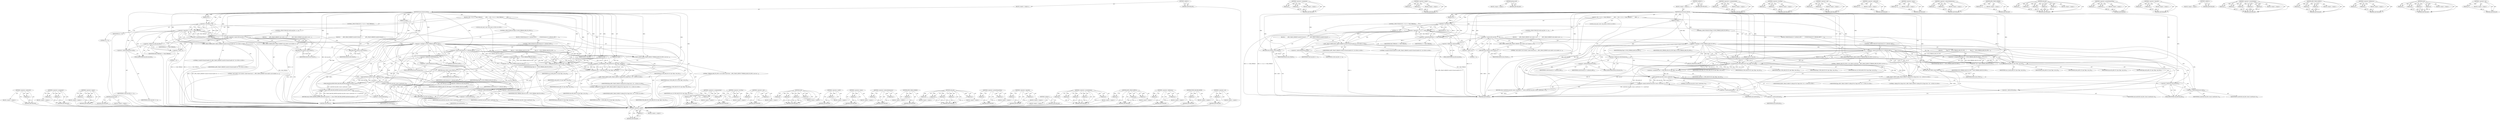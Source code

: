 digraph "&lt;operator&gt;.not" {
vulnerable_221 [label=<(METHOD,&lt;operator&gt;.sizeOf)>];
vulnerable_222 [label=<(PARAM,p1)>];
vulnerable_223 [label=<(BLOCK,&lt;empty&gt;,&lt;empty&gt;)>];
vulnerable_224 [label=<(METHOD_RETURN,ANY)>];
vulnerable_197 [label=<(METHOD,&lt;operator&gt;.assignment)>];
vulnerable_198 [label=<(PARAM,p1)>];
vulnerable_199 [label=<(PARAM,p2)>];
vulnerable_200 [label=<(BLOCK,&lt;empty&gt;,&lt;empty&gt;)>];
vulnerable_201 [label=<(METHOD_RETURN,ANY)>];
vulnerable_147 [label=<(METHOD,&lt;operator&gt;.equals)>];
vulnerable_148 [label=<(PARAM,p1)>];
vulnerable_149 [label=<(PARAM,p2)>];
vulnerable_150 [label=<(BLOCK,&lt;empty&gt;,&lt;empty&gt;)>];
vulnerable_151 [label=<(METHOD_RETURN,ANY)>];
vulnerable_171 [label=<(METHOD,pthread_self)>];
vulnerable_172 [label=<(BLOCK,&lt;empty&gt;,&lt;empty&gt;)>];
vulnerable_173 [label=<(METHOD_RETURN,ANY)>];
vulnerable_6 [label=<(METHOD,&lt;global&gt;)<SUB>1</SUB>>];
vulnerable_7 [label=<(BLOCK,&lt;empty&gt;,&lt;empty&gt;)<SUB>1</SUB>>];
vulnerable_8 [label=<(METHOD,btsock_thread_add_fd)<SUB>1</SUB>>];
vulnerable_9 [label=<(PARAM,int h)<SUB>1</SUB>>];
vulnerable_10 [label=<(PARAM,int fd)<SUB>1</SUB>>];
vulnerable_11 [label=<(PARAM,int type)<SUB>1</SUB>>];
vulnerable_12 [label=<(PARAM,int flags)<SUB>1</SUB>>];
vulnerable_13 [label=<(PARAM,uint32_t user_id)<SUB>1</SUB>>];
vulnerable_14 [label=<(BLOCK,{
 if(h &lt; 0 || h &gt;= MAX_THREAD)
 {
        APPL...,{
 if(h &lt; 0 || h &gt;= MAX_THREAD)
 {
        APPL...)<SUB>2</SUB>>];
vulnerable_15 [label=<(CONTROL_STRUCTURE,IF,if (h &lt; 0 || h &gt;= MAX_THREAD))<SUB>3</SUB>>];
vulnerable_16 [label=<(&lt;operator&gt;.logicalOr,h &lt; 0 || h &gt;= MAX_THREAD)<SUB>3</SUB>>];
vulnerable_17 [label=<(&lt;operator&gt;.lessThan,h &lt; 0)<SUB>3</SUB>>];
vulnerable_18 [label=<(IDENTIFIER,h,h &lt; 0)<SUB>3</SUB>>];
vulnerable_19 [label=<(LITERAL,0,h &lt; 0)<SUB>3</SUB>>];
vulnerable_20 [label=<(&lt;operator&gt;.greaterEqualsThan,h &gt;= MAX_THREAD)<SUB>3</SUB>>];
vulnerable_21 [label=<(IDENTIFIER,h,h &gt;= MAX_THREAD)<SUB>3</SUB>>];
vulnerable_22 [label=<(IDENTIFIER,MAX_THREAD,h &gt;= MAX_THREAD)<SUB>3</SUB>>];
vulnerable_23 [label=<(BLOCK,{
        APPL_TRACE_ERROR(&quot;invalid bt thread h...,{
        APPL_TRACE_ERROR(&quot;invalid bt thread h...)<SUB>4</SUB>>];
vulnerable_24 [label="<(APPL_TRACE_ERROR,APPL_TRACE_ERROR(&quot;invalid bt thread handle:%d&quot;, h))<SUB>5</SUB>>"];
vulnerable_25 [label="<(LITERAL,&quot;invalid bt thread handle:%d&quot;,APPL_TRACE_ERROR(&quot;invalid bt thread handle:%d&quot;, h))<SUB>5</SUB>>"];
vulnerable_26 [label="<(IDENTIFIER,h,APPL_TRACE_ERROR(&quot;invalid bt thread handle:%d&quot;, h))<SUB>5</SUB>>"];
vulnerable_27 [label=<(RETURN,return FALSE;,return FALSE;)<SUB>6</SUB>>];
vulnerable_28 [label=<(IDENTIFIER,FALSE,return FALSE;)<SUB>6</SUB>>];
vulnerable_29 [label=<(CONTROL_STRUCTURE,IF,if (ts[h].cmd_fdw == -1))<SUB>8</SUB>>];
vulnerable_30 [label=<(&lt;operator&gt;.equals,ts[h].cmd_fdw == -1)<SUB>8</SUB>>];
vulnerable_31 [label=<(&lt;operator&gt;.fieldAccess,ts[h].cmd_fdw)<SUB>8</SUB>>];
vulnerable_32 [label=<(&lt;operator&gt;.indirectIndexAccess,ts[h])<SUB>8</SUB>>];
vulnerable_33 [label=<(IDENTIFIER,ts,ts[h].cmd_fdw == -1)<SUB>8</SUB>>];
vulnerable_34 [label=<(IDENTIFIER,h,ts[h].cmd_fdw == -1)<SUB>8</SUB>>];
vulnerable_35 [label=<(FIELD_IDENTIFIER,cmd_fdw,cmd_fdw)<SUB>8</SUB>>];
vulnerable_36 [label=<(&lt;operator&gt;.minus,-1)<SUB>8</SUB>>];
vulnerable_37 [label=<(LITERAL,1,-1)<SUB>8</SUB>>];
vulnerable_38 [label=<(BLOCK,{
        APPL_TRACE_ERROR(&quot;cmd socket is not c...,{
        APPL_TRACE_ERROR(&quot;cmd socket is not c...)<SUB>9</SUB>>];
vulnerable_39 [label=<(APPL_TRACE_ERROR,APPL_TRACE_ERROR(&quot;cmd socket is not created. so...)<SUB>10</SUB>>];
vulnerable_40 [label=<(LITERAL,&quot;cmd socket is not created. socket thread may n...,APPL_TRACE_ERROR(&quot;cmd socket is not created. so...)<SUB>10</SUB>>];
vulnerable_41 [label=<(RETURN,return FALSE;,return FALSE;)<SUB>11</SUB>>];
vulnerable_42 [label=<(IDENTIFIER,FALSE,return FALSE;)<SUB>11</SUB>>];
vulnerable_43 [label=<(CONTROL_STRUCTURE,IF,if (flags &amp; SOCK_THREAD_ADD_FD_SYNC))<SUB>13</SUB>>];
vulnerable_44 [label=<(&lt;operator&gt;.and,flags &amp; SOCK_THREAD_ADD_FD_SYNC)<SUB>13</SUB>>];
vulnerable_45 [label=<(IDENTIFIER,flags,flags &amp; SOCK_THREAD_ADD_FD_SYNC)<SUB>13</SUB>>];
vulnerable_46 [label=<(IDENTIFIER,SOCK_THREAD_ADD_FD_SYNC,flags &amp; SOCK_THREAD_ADD_FD_SYNC)<SUB>13</SUB>>];
vulnerable_47 [label=<(BLOCK,{
 if(ts[h].thread_id == pthread_self())
 {
   ...,{
 if(ts[h].thread_id == pthread_self())
 {
   ...)<SUB>14</SUB>>];
vulnerable_48 [label=<(CONTROL_STRUCTURE,IF,if (ts[h].thread_id == pthread_self()))<SUB>15</SUB>>];
vulnerable_49 [label=<(&lt;operator&gt;.equals,ts[h].thread_id == pthread_self())<SUB>15</SUB>>];
vulnerable_50 [label=<(&lt;operator&gt;.fieldAccess,ts[h].thread_id)<SUB>15</SUB>>];
vulnerable_51 [label=<(&lt;operator&gt;.indirectIndexAccess,ts[h])<SUB>15</SUB>>];
vulnerable_52 [label=<(IDENTIFIER,ts,ts[h].thread_id == pthread_self())<SUB>15</SUB>>];
vulnerable_53 [label=<(IDENTIFIER,h,ts[h].thread_id == pthread_self())<SUB>15</SUB>>];
vulnerable_54 [label=<(FIELD_IDENTIFIER,thread_id,thread_id)<SUB>15</SUB>>];
vulnerable_55 [label=<(pthread_self,pthread_self())<SUB>15</SUB>>];
vulnerable_56 [label=<(BLOCK,{
            flags &amp;= ~SOCK_THREAD_ADD_FD_SYNC...,{
            flags &amp;= ~SOCK_THREAD_ADD_FD_SYNC...)<SUB>16</SUB>>];
vulnerable_57 [label=<(&lt;operators&gt;.assignmentAnd,flags &amp;= ~SOCK_THREAD_ADD_FD_SYNC)<SUB>17</SUB>>];
vulnerable_58 [label=<(IDENTIFIER,flags,flags &amp;= ~SOCK_THREAD_ADD_FD_SYNC)<SUB>17</SUB>>];
vulnerable_59 [label=<(&lt;operator&gt;.not,~SOCK_THREAD_ADD_FD_SYNC)<SUB>17</SUB>>];
vulnerable_60 [label=<(IDENTIFIER,SOCK_THREAD_ADD_FD_SYNC,~SOCK_THREAD_ADD_FD_SYNC)<SUB>17</SUB>>];
vulnerable_61 [label=<(add_poll,add_poll(h, fd, type, flags, user_id))<SUB>18</SUB>>];
vulnerable_62 [label=<(IDENTIFIER,h,add_poll(h, fd, type, flags, user_id))<SUB>18</SUB>>];
vulnerable_63 [label=<(IDENTIFIER,fd,add_poll(h, fd, type, flags, user_id))<SUB>18</SUB>>];
vulnerable_64 [label=<(IDENTIFIER,type,add_poll(h, fd, type, flags, user_id))<SUB>18</SUB>>];
vulnerable_65 [label=<(IDENTIFIER,flags,add_poll(h, fd, type, flags, user_id))<SUB>18</SUB>>];
vulnerable_66 [label=<(IDENTIFIER,user_id,add_poll(h, fd, type, flags, user_id))<SUB>18</SUB>>];
vulnerable_67 [label=<(RETURN,return TRUE;,return TRUE;)<SUB>19</SUB>>];
vulnerable_68 [label=<(IDENTIFIER,TRUE,return TRUE;)<SUB>19</SUB>>];
vulnerable_69 [label=<(APPL_TRACE_DEBUG,APPL_TRACE_DEBUG(&quot;THREAD_ADD_FD_SYNC is not cal...)<SUB>21</SUB>>];
vulnerable_70 [label=<(LITERAL,&quot;THREAD_ADD_FD_SYNC is not called in poll threa...,APPL_TRACE_DEBUG(&quot;THREAD_ADD_FD_SYNC is not cal...)<SUB>21</SUB>>];
vulnerable_71 [label="<(LOCAL,sock_cmd_t cmd: sock_cmd_t)<SUB>24</SUB>>"];
vulnerable_72 [label=<(&lt;operator&gt;.assignment,cmd = {CMD_ADD_FD, fd, type, flags, user_id})<SUB>24</SUB>>];
vulnerable_73 [label=<(IDENTIFIER,cmd,cmd = {CMD_ADD_FD, fd, type, flags, user_id})<SUB>24</SUB>>];
vulnerable_74 [label=<(&lt;operator&gt;.arrayInitializer,{CMD_ADD_FD, fd, type, flags, user_id})<SUB>24</SUB>>];
vulnerable_75 [label=<(IDENTIFIER,CMD_ADD_FD,{CMD_ADD_FD, fd, type, flags, user_id})<SUB>24</SUB>>];
vulnerable_76 [label=<(IDENTIFIER,fd,{CMD_ADD_FD, fd, type, flags, user_id})<SUB>24</SUB>>];
vulnerable_77 [label=<(IDENTIFIER,type,{CMD_ADD_FD, fd, type, flags, user_id})<SUB>24</SUB>>];
vulnerable_78 [label=<(IDENTIFIER,flags,{CMD_ADD_FD, fd, type, flags, user_id})<SUB>24</SUB>>];
vulnerable_79 [label=<(IDENTIFIER,user_id,{CMD_ADD_FD, fd, type, flags, user_id})<SUB>24</SUB>>];
vulnerable_80 [label="<(APPL_TRACE_DEBUG,APPL_TRACE_DEBUG(&quot;adding fd:%d, flags:0x%x&quot;, fd...)<SUB>25</SUB>>"];
vulnerable_81 [label="<(LITERAL,&quot;adding fd:%d, flags:0x%x&quot;,APPL_TRACE_DEBUG(&quot;adding fd:%d, flags:0x%x&quot;, fd...)<SUB>25</SUB>>"];
vulnerable_82 [label="<(IDENTIFIER,fd,APPL_TRACE_DEBUG(&quot;adding fd:%d, flags:0x%x&quot;, fd...)<SUB>25</SUB>>"];
vulnerable_83 [label="<(IDENTIFIER,flags,APPL_TRACE_DEBUG(&quot;adding fd:%d, flags:0x%x&quot;, fd...)<SUB>25</SUB>>"];
vulnerable_84 [label=<(RETURN,return send(ts[h].cmd_fdw, &amp;cmd, sizeof(cmd), 0...,return send(ts[h].cmd_fdw, &amp;cmd, sizeof(cmd), 0...)<SUB>26</SUB>>];
vulnerable_85 [label=<(&lt;operator&gt;.equals,send(ts[h].cmd_fdw, &amp;cmd, sizeof(cmd), 0) == si...)<SUB>26</SUB>>];
vulnerable_86 [label=<(send,send(ts[h].cmd_fdw, &amp;cmd, sizeof(cmd), 0))<SUB>26</SUB>>];
vulnerable_87 [label=<(&lt;operator&gt;.fieldAccess,ts[h].cmd_fdw)<SUB>26</SUB>>];
vulnerable_88 [label=<(&lt;operator&gt;.indirectIndexAccess,ts[h])<SUB>26</SUB>>];
vulnerable_89 [label=<(IDENTIFIER,ts,send(ts[h].cmd_fdw, &amp;cmd, sizeof(cmd), 0))<SUB>26</SUB>>];
vulnerable_90 [label=<(IDENTIFIER,h,send(ts[h].cmd_fdw, &amp;cmd, sizeof(cmd), 0))<SUB>26</SUB>>];
vulnerable_91 [label=<(FIELD_IDENTIFIER,cmd_fdw,cmd_fdw)<SUB>26</SUB>>];
vulnerable_92 [label=<(&lt;operator&gt;.addressOf,&amp;cmd)<SUB>26</SUB>>];
vulnerable_93 [label=<(IDENTIFIER,cmd,send(ts[h].cmd_fdw, &amp;cmd, sizeof(cmd), 0))<SUB>26</SUB>>];
vulnerable_94 [label=<(&lt;operator&gt;.sizeOf,sizeof(cmd))<SUB>26</SUB>>];
vulnerable_95 [label=<(IDENTIFIER,cmd,sizeof(cmd))<SUB>26</SUB>>];
vulnerable_96 [label=<(LITERAL,0,send(ts[h].cmd_fdw, &amp;cmd, sizeof(cmd), 0))<SUB>26</SUB>>];
vulnerable_97 [label=<(&lt;operator&gt;.sizeOf,sizeof(cmd))<SUB>26</SUB>>];
vulnerable_98 [label=<(IDENTIFIER,cmd,sizeof(cmd))<SUB>26</SUB>>];
vulnerable_99 [label=<(METHOD_RETURN,int)<SUB>1</SUB>>];
vulnerable_101 [label=<(METHOD_RETURN,ANY)<SUB>1</SUB>>];
vulnerable_174 [label=<(METHOD,&lt;operators&gt;.assignmentAnd)>];
vulnerable_175 [label=<(PARAM,p1)>];
vulnerable_176 [label=<(PARAM,p2)>];
vulnerable_177 [label=<(BLOCK,&lt;empty&gt;,&lt;empty&gt;)>];
vulnerable_178 [label=<(METHOD_RETURN,ANY)>];
vulnerable_133 [label=<(METHOD,&lt;operator&gt;.lessThan)>];
vulnerable_134 [label=<(PARAM,p1)>];
vulnerable_135 [label=<(PARAM,p2)>];
vulnerable_136 [label=<(BLOCK,&lt;empty&gt;,&lt;empty&gt;)>];
vulnerable_137 [label=<(METHOD_RETURN,ANY)>];
vulnerable_166 [label=<(METHOD,&lt;operator&gt;.and)>];
vulnerable_167 [label=<(PARAM,p1)>];
vulnerable_168 [label=<(PARAM,p2)>];
vulnerable_169 [label=<(BLOCK,&lt;empty&gt;,&lt;empty&gt;)>];
vulnerable_170 [label=<(METHOD_RETURN,ANY)>];
vulnerable_217 [label=<(METHOD,&lt;operator&gt;.addressOf)>];
vulnerable_218 [label=<(PARAM,p1)>];
vulnerable_219 [label=<(BLOCK,&lt;empty&gt;,&lt;empty&gt;)>];
vulnerable_220 [label=<(METHOD_RETURN,ANY)>];
vulnerable_162 [label=<(METHOD,&lt;operator&gt;.minus)>];
vulnerable_163 [label=<(PARAM,p1)>];
vulnerable_164 [label=<(BLOCK,&lt;empty&gt;,&lt;empty&gt;)>];
vulnerable_165 [label=<(METHOD_RETURN,ANY)>];
vulnerable_157 [label=<(METHOD,&lt;operator&gt;.indirectIndexAccess)>];
vulnerable_158 [label=<(PARAM,p1)>];
vulnerable_159 [label=<(PARAM,p2)>];
vulnerable_160 [label=<(BLOCK,&lt;empty&gt;,&lt;empty&gt;)>];
vulnerable_161 [label=<(METHOD_RETURN,ANY)>];
vulnerable_143 [label=<(METHOD,APPL_TRACE_ERROR)>];
vulnerable_144 [label=<(PARAM,p1)>];
vulnerable_145 [label=<(BLOCK,&lt;empty&gt;,&lt;empty&gt;)>];
vulnerable_146 [label=<(METHOD_RETURN,ANY)>];
vulnerable_183 [label=<(METHOD,add_poll)>];
vulnerable_184 [label=<(PARAM,p1)>];
vulnerable_185 [label=<(PARAM,p2)>];
vulnerable_186 [label=<(PARAM,p3)>];
vulnerable_187 [label=<(PARAM,p4)>];
vulnerable_188 [label=<(PARAM,p5)>];
vulnerable_189 [label=<(BLOCK,&lt;empty&gt;,&lt;empty&gt;)>];
vulnerable_190 [label=<(METHOD_RETURN,ANY)>];
vulnerable_138 [label=<(METHOD,&lt;operator&gt;.greaterEqualsThan)>];
vulnerable_139 [label=<(PARAM,p1)>];
vulnerable_140 [label=<(PARAM,p2)>];
vulnerable_141 [label=<(BLOCK,&lt;empty&gt;,&lt;empty&gt;)>];
vulnerable_142 [label=<(METHOD_RETURN,ANY)>];
vulnerable_128 [label=<(METHOD,&lt;operator&gt;.logicalOr)>];
vulnerable_129 [label=<(PARAM,p1)>];
vulnerable_130 [label=<(PARAM,p2)>];
vulnerable_131 [label=<(BLOCK,&lt;empty&gt;,&lt;empty&gt;)>];
vulnerable_132 [label=<(METHOD_RETURN,ANY)>];
vulnerable_122 [label=<(METHOD,&lt;global&gt;)<SUB>1</SUB>>];
vulnerable_123 [label=<(BLOCK,&lt;empty&gt;,&lt;empty&gt;)>];
vulnerable_124 [label=<(METHOD_RETURN,ANY)>];
vulnerable_202 [label=<(METHOD,&lt;operator&gt;.arrayInitializer)>];
vulnerable_203 [label=<(PARAM,p1)>];
vulnerable_204 [label=<(PARAM,p2)>];
vulnerable_205 [label=<(PARAM,p3)>];
vulnerable_206 [label=<(PARAM,p4)>];
vulnerable_207 [label=<(PARAM,p5)>];
vulnerable_208 [label=<(BLOCK,&lt;empty&gt;,&lt;empty&gt;)>];
vulnerable_209 [label=<(METHOD_RETURN,ANY)>];
vulnerable_191 [label=<(METHOD,APPL_TRACE_DEBUG)>];
vulnerable_192 [label=<(PARAM,p1)>];
vulnerable_193 [label=<(PARAM,p2)>];
vulnerable_194 [label=<(PARAM,p3)>];
vulnerable_195 [label=<(BLOCK,&lt;empty&gt;,&lt;empty&gt;)>];
vulnerable_196 [label=<(METHOD_RETURN,ANY)>];
vulnerable_152 [label=<(METHOD,&lt;operator&gt;.fieldAccess)>];
vulnerable_153 [label=<(PARAM,p1)>];
vulnerable_154 [label=<(PARAM,p2)>];
vulnerable_155 [label=<(BLOCK,&lt;empty&gt;,&lt;empty&gt;)>];
vulnerable_156 [label=<(METHOD_RETURN,ANY)>];
vulnerable_210 [label=<(METHOD,send)>];
vulnerable_211 [label=<(PARAM,p1)>];
vulnerable_212 [label=<(PARAM,p2)>];
vulnerable_213 [label=<(PARAM,p3)>];
vulnerable_214 [label=<(PARAM,p4)>];
vulnerable_215 [label=<(BLOCK,&lt;empty&gt;,&lt;empty&gt;)>];
vulnerable_216 [label=<(METHOD_RETURN,ANY)>];
vulnerable_179 [label=<(METHOD,&lt;operator&gt;.not)>];
vulnerable_180 [label=<(PARAM,p1)>];
vulnerable_181 [label=<(BLOCK,&lt;empty&gt;,&lt;empty&gt;)>];
vulnerable_182 [label=<(METHOD_RETURN,ANY)>];
fixed_222 [label=<(METHOD,&lt;operator&gt;.addressOf)>];
fixed_223 [label=<(PARAM,p1)>];
fixed_224 [label=<(BLOCK,&lt;empty&gt;,&lt;empty&gt;)>];
fixed_225 [label=<(METHOD_RETURN,ANY)>];
fixed_198 [label=<(METHOD,&lt;operator&gt;.assignment)>];
fixed_199 [label=<(PARAM,p1)>];
fixed_200 [label=<(PARAM,p2)>];
fixed_201 [label=<(BLOCK,&lt;empty&gt;,&lt;empty&gt;)>];
fixed_202 [label=<(METHOD_RETURN,ANY)>];
fixed_148 [label=<(METHOD,&lt;operator&gt;.equals)>];
fixed_149 [label=<(PARAM,p1)>];
fixed_150 [label=<(PARAM,p2)>];
fixed_151 [label=<(BLOCK,&lt;empty&gt;,&lt;empty&gt;)>];
fixed_152 [label=<(METHOD_RETURN,ANY)>];
fixed_172 [label=<(METHOD,pthread_self)>];
fixed_173 [label=<(BLOCK,&lt;empty&gt;,&lt;empty&gt;)>];
fixed_174 [label=<(METHOD_RETURN,ANY)>];
fixed_6 [label=<(METHOD,&lt;global&gt;)<SUB>1</SUB>>];
fixed_7 [label=<(BLOCK,&lt;empty&gt;,&lt;empty&gt;)<SUB>1</SUB>>];
fixed_8 [label=<(METHOD,btsock_thread_add_fd)<SUB>1</SUB>>];
fixed_9 [label=<(PARAM,int h)<SUB>1</SUB>>];
fixed_10 [label=<(PARAM,int fd)<SUB>1</SUB>>];
fixed_11 [label=<(PARAM,int type)<SUB>1</SUB>>];
fixed_12 [label=<(PARAM,int flags)<SUB>1</SUB>>];
fixed_13 [label=<(PARAM,uint32_t user_id)<SUB>1</SUB>>];
fixed_14 [label=<(BLOCK,{
 if(h &lt; 0 || h &gt;= MAX_THREAD)
 {
        APPL...,{
 if(h &lt; 0 || h &gt;= MAX_THREAD)
 {
        APPL...)<SUB>2</SUB>>];
fixed_15 [label=<(CONTROL_STRUCTURE,IF,if (h &lt; 0 || h &gt;= MAX_THREAD))<SUB>3</SUB>>];
fixed_16 [label=<(&lt;operator&gt;.logicalOr,h &lt; 0 || h &gt;= MAX_THREAD)<SUB>3</SUB>>];
fixed_17 [label=<(&lt;operator&gt;.lessThan,h &lt; 0)<SUB>3</SUB>>];
fixed_18 [label=<(IDENTIFIER,h,h &lt; 0)<SUB>3</SUB>>];
fixed_19 [label=<(LITERAL,0,h &lt; 0)<SUB>3</SUB>>];
fixed_20 [label=<(&lt;operator&gt;.greaterEqualsThan,h &gt;= MAX_THREAD)<SUB>3</SUB>>];
fixed_21 [label=<(IDENTIFIER,h,h &gt;= MAX_THREAD)<SUB>3</SUB>>];
fixed_22 [label=<(IDENTIFIER,MAX_THREAD,h &gt;= MAX_THREAD)<SUB>3</SUB>>];
fixed_23 [label=<(BLOCK,{
        APPL_TRACE_ERROR(&quot;invalid bt thread h...,{
        APPL_TRACE_ERROR(&quot;invalid bt thread h...)<SUB>4</SUB>>];
fixed_24 [label="<(APPL_TRACE_ERROR,APPL_TRACE_ERROR(&quot;invalid bt thread handle:%d&quot;, h))<SUB>5</SUB>>"];
fixed_25 [label="<(LITERAL,&quot;invalid bt thread handle:%d&quot;,APPL_TRACE_ERROR(&quot;invalid bt thread handle:%d&quot;, h))<SUB>5</SUB>>"];
fixed_26 [label="<(IDENTIFIER,h,APPL_TRACE_ERROR(&quot;invalid bt thread handle:%d&quot;, h))<SUB>5</SUB>>"];
fixed_27 [label=<(RETURN,return FALSE;,return FALSE;)<SUB>6</SUB>>];
fixed_28 [label=<(IDENTIFIER,FALSE,return FALSE;)<SUB>6</SUB>>];
fixed_29 [label=<(CONTROL_STRUCTURE,IF,if (ts[h].cmd_fdw == -1))<SUB>8</SUB>>];
fixed_30 [label=<(&lt;operator&gt;.equals,ts[h].cmd_fdw == -1)<SUB>8</SUB>>];
fixed_31 [label=<(&lt;operator&gt;.fieldAccess,ts[h].cmd_fdw)<SUB>8</SUB>>];
fixed_32 [label=<(&lt;operator&gt;.indirectIndexAccess,ts[h])<SUB>8</SUB>>];
fixed_33 [label=<(IDENTIFIER,ts,ts[h].cmd_fdw == -1)<SUB>8</SUB>>];
fixed_34 [label=<(IDENTIFIER,h,ts[h].cmd_fdw == -1)<SUB>8</SUB>>];
fixed_35 [label=<(FIELD_IDENTIFIER,cmd_fdw,cmd_fdw)<SUB>8</SUB>>];
fixed_36 [label=<(&lt;operator&gt;.minus,-1)<SUB>8</SUB>>];
fixed_37 [label=<(LITERAL,1,-1)<SUB>8</SUB>>];
fixed_38 [label=<(BLOCK,{
        APPL_TRACE_ERROR(&quot;cmd socket is not c...,{
        APPL_TRACE_ERROR(&quot;cmd socket is not c...)<SUB>9</SUB>>];
fixed_39 [label=<(APPL_TRACE_ERROR,APPL_TRACE_ERROR(&quot;cmd socket is not created. so...)<SUB>10</SUB>>];
fixed_40 [label=<(LITERAL,&quot;cmd socket is not created. socket thread may n...,APPL_TRACE_ERROR(&quot;cmd socket is not created. so...)<SUB>10</SUB>>];
fixed_41 [label=<(RETURN,return FALSE;,return FALSE;)<SUB>11</SUB>>];
fixed_42 [label=<(IDENTIFIER,FALSE,return FALSE;)<SUB>11</SUB>>];
fixed_43 [label=<(CONTROL_STRUCTURE,IF,if (flags &amp; SOCK_THREAD_ADD_FD_SYNC))<SUB>13</SUB>>];
fixed_44 [label=<(&lt;operator&gt;.and,flags &amp; SOCK_THREAD_ADD_FD_SYNC)<SUB>13</SUB>>];
fixed_45 [label=<(IDENTIFIER,flags,flags &amp; SOCK_THREAD_ADD_FD_SYNC)<SUB>13</SUB>>];
fixed_46 [label=<(IDENTIFIER,SOCK_THREAD_ADD_FD_SYNC,flags &amp; SOCK_THREAD_ADD_FD_SYNC)<SUB>13</SUB>>];
fixed_47 [label=<(BLOCK,{
 if(ts[h].thread_id == pthread_self())
 {
   ...,{
 if(ts[h].thread_id == pthread_self())
 {
   ...)<SUB>14</SUB>>];
fixed_48 [label=<(CONTROL_STRUCTURE,IF,if (ts[h].thread_id == pthread_self()))<SUB>15</SUB>>];
fixed_49 [label=<(&lt;operator&gt;.equals,ts[h].thread_id == pthread_self())<SUB>15</SUB>>];
fixed_50 [label=<(&lt;operator&gt;.fieldAccess,ts[h].thread_id)<SUB>15</SUB>>];
fixed_51 [label=<(&lt;operator&gt;.indirectIndexAccess,ts[h])<SUB>15</SUB>>];
fixed_52 [label=<(IDENTIFIER,ts,ts[h].thread_id == pthread_self())<SUB>15</SUB>>];
fixed_53 [label=<(IDENTIFIER,h,ts[h].thread_id == pthread_self())<SUB>15</SUB>>];
fixed_54 [label=<(FIELD_IDENTIFIER,thread_id,thread_id)<SUB>15</SUB>>];
fixed_55 [label=<(pthread_self,pthread_self())<SUB>15</SUB>>];
fixed_56 [label=<(BLOCK,{
            flags &amp;= ~SOCK_THREAD_ADD_FD_SYNC...,{
            flags &amp;= ~SOCK_THREAD_ADD_FD_SYNC...)<SUB>16</SUB>>];
fixed_57 [label=<(&lt;operators&gt;.assignmentAnd,flags &amp;= ~SOCK_THREAD_ADD_FD_SYNC)<SUB>17</SUB>>];
fixed_58 [label=<(IDENTIFIER,flags,flags &amp;= ~SOCK_THREAD_ADD_FD_SYNC)<SUB>17</SUB>>];
fixed_59 [label=<(&lt;operator&gt;.not,~SOCK_THREAD_ADD_FD_SYNC)<SUB>17</SUB>>];
fixed_60 [label=<(IDENTIFIER,SOCK_THREAD_ADD_FD_SYNC,~SOCK_THREAD_ADD_FD_SYNC)<SUB>17</SUB>>];
fixed_61 [label=<(add_poll,add_poll(h, fd, type, flags, user_id))<SUB>18</SUB>>];
fixed_62 [label=<(IDENTIFIER,h,add_poll(h, fd, type, flags, user_id))<SUB>18</SUB>>];
fixed_63 [label=<(IDENTIFIER,fd,add_poll(h, fd, type, flags, user_id))<SUB>18</SUB>>];
fixed_64 [label=<(IDENTIFIER,type,add_poll(h, fd, type, flags, user_id))<SUB>18</SUB>>];
fixed_65 [label=<(IDENTIFIER,flags,add_poll(h, fd, type, flags, user_id))<SUB>18</SUB>>];
fixed_66 [label=<(IDENTIFIER,user_id,add_poll(h, fd, type, flags, user_id))<SUB>18</SUB>>];
fixed_67 [label=<(RETURN,return TRUE;,return TRUE;)<SUB>19</SUB>>];
fixed_68 [label=<(IDENTIFIER,TRUE,return TRUE;)<SUB>19</SUB>>];
fixed_69 [label=<(APPL_TRACE_DEBUG,APPL_TRACE_DEBUG(&quot;THREAD_ADD_FD_SYNC is not cal...)<SUB>21</SUB>>];
fixed_70 [label=<(LITERAL,&quot;THREAD_ADD_FD_SYNC is not called in poll threa...,APPL_TRACE_DEBUG(&quot;THREAD_ADD_FD_SYNC is not cal...)<SUB>21</SUB>>];
fixed_71 [label="<(LOCAL,sock_cmd_t cmd: sock_cmd_t)<SUB>24</SUB>>"];
fixed_72 [label=<(&lt;operator&gt;.assignment,cmd = {CMD_ADD_FD, fd, type, flags, user_id})<SUB>24</SUB>>];
fixed_73 [label=<(IDENTIFIER,cmd,cmd = {CMD_ADD_FD, fd, type, flags, user_id})<SUB>24</SUB>>];
fixed_74 [label=<(&lt;operator&gt;.arrayInitializer,{CMD_ADD_FD, fd, type, flags, user_id})<SUB>24</SUB>>];
fixed_75 [label=<(IDENTIFIER,CMD_ADD_FD,{CMD_ADD_FD, fd, type, flags, user_id})<SUB>24</SUB>>];
fixed_76 [label=<(IDENTIFIER,fd,{CMD_ADD_FD, fd, type, flags, user_id})<SUB>24</SUB>>];
fixed_77 [label=<(IDENTIFIER,type,{CMD_ADD_FD, fd, type, flags, user_id})<SUB>24</SUB>>];
fixed_78 [label=<(IDENTIFIER,flags,{CMD_ADD_FD, fd, type, flags, user_id})<SUB>24</SUB>>];
fixed_79 [label=<(IDENTIFIER,user_id,{CMD_ADD_FD, fd, type, flags, user_id})<SUB>24</SUB>>];
fixed_80 [label="<(APPL_TRACE_DEBUG,APPL_TRACE_DEBUG(&quot;adding fd:%d, flags:0x%x&quot;, fd...)<SUB>25</SUB>>"];
fixed_81 [label="<(LITERAL,&quot;adding fd:%d, flags:0x%x&quot;,APPL_TRACE_DEBUG(&quot;adding fd:%d, flags:0x%x&quot;, fd...)<SUB>25</SUB>>"];
fixed_82 [label="<(IDENTIFIER,fd,APPL_TRACE_DEBUG(&quot;adding fd:%d, flags:0x%x&quot;, fd...)<SUB>25</SUB>>"];
fixed_83 [label="<(IDENTIFIER,flags,APPL_TRACE_DEBUG(&quot;adding fd:%d, flags:0x%x&quot;, fd...)<SUB>25</SUB>>"];
fixed_84 [label=<(RETURN,return TEMP_FAILURE_RETRY(send(ts[h].cmd_fdw, &amp;...,return TEMP_FAILURE_RETRY(send(ts[h].cmd_fdw, &amp;...)<SUB>26</SUB>>];
fixed_85 [label=<(&lt;operator&gt;.equals,TEMP_FAILURE_RETRY(send(ts[h].cmd_fdw, &amp;cmd, si...)<SUB>26</SUB>>];
fixed_86 [label=<(TEMP_FAILURE_RETRY,TEMP_FAILURE_RETRY(send(ts[h].cmd_fdw, &amp;cmd, si...)<SUB>26</SUB>>];
fixed_87 [label=<(send,send(ts[h].cmd_fdw, &amp;cmd, sizeof(cmd), 0))<SUB>26</SUB>>];
fixed_88 [label=<(&lt;operator&gt;.fieldAccess,ts[h].cmd_fdw)<SUB>26</SUB>>];
fixed_89 [label=<(&lt;operator&gt;.indirectIndexAccess,ts[h])<SUB>26</SUB>>];
fixed_90 [label=<(IDENTIFIER,ts,send(ts[h].cmd_fdw, &amp;cmd, sizeof(cmd), 0))<SUB>26</SUB>>];
fixed_91 [label=<(IDENTIFIER,h,send(ts[h].cmd_fdw, &amp;cmd, sizeof(cmd), 0))<SUB>26</SUB>>];
fixed_92 [label=<(FIELD_IDENTIFIER,cmd_fdw,cmd_fdw)<SUB>26</SUB>>];
fixed_93 [label=<(&lt;operator&gt;.addressOf,&amp;cmd)<SUB>26</SUB>>];
fixed_94 [label=<(IDENTIFIER,cmd,send(ts[h].cmd_fdw, &amp;cmd, sizeof(cmd), 0))<SUB>26</SUB>>];
fixed_95 [label=<(&lt;operator&gt;.sizeOf,sizeof(cmd))<SUB>26</SUB>>];
fixed_96 [label=<(IDENTIFIER,cmd,sizeof(cmd))<SUB>26</SUB>>];
fixed_97 [label=<(LITERAL,0,send(ts[h].cmd_fdw, &amp;cmd, sizeof(cmd), 0))<SUB>26</SUB>>];
fixed_98 [label=<(&lt;operator&gt;.sizeOf,sizeof(cmd))<SUB>26</SUB>>];
fixed_99 [label=<(IDENTIFIER,cmd,sizeof(cmd))<SUB>26</SUB>>];
fixed_100 [label=<(METHOD_RETURN,int)<SUB>1</SUB>>];
fixed_102 [label=<(METHOD_RETURN,ANY)<SUB>1</SUB>>];
fixed_175 [label=<(METHOD,&lt;operators&gt;.assignmentAnd)>];
fixed_176 [label=<(PARAM,p1)>];
fixed_177 [label=<(PARAM,p2)>];
fixed_178 [label=<(BLOCK,&lt;empty&gt;,&lt;empty&gt;)>];
fixed_179 [label=<(METHOD_RETURN,ANY)>];
fixed_134 [label=<(METHOD,&lt;operator&gt;.lessThan)>];
fixed_135 [label=<(PARAM,p1)>];
fixed_136 [label=<(PARAM,p2)>];
fixed_137 [label=<(BLOCK,&lt;empty&gt;,&lt;empty&gt;)>];
fixed_138 [label=<(METHOD_RETURN,ANY)>];
fixed_167 [label=<(METHOD,&lt;operator&gt;.and)>];
fixed_168 [label=<(PARAM,p1)>];
fixed_169 [label=<(PARAM,p2)>];
fixed_170 [label=<(BLOCK,&lt;empty&gt;,&lt;empty&gt;)>];
fixed_171 [label=<(METHOD_RETURN,ANY)>];
fixed_215 [label=<(METHOD,send)>];
fixed_216 [label=<(PARAM,p1)>];
fixed_217 [label=<(PARAM,p2)>];
fixed_218 [label=<(PARAM,p3)>];
fixed_219 [label=<(PARAM,p4)>];
fixed_220 [label=<(BLOCK,&lt;empty&gt;,&lt;empty&gt;)>];
fixed_221 [label=<(METHOD_RETURN,ANY)>];
fixed_226 [label=<(METHOD,&lt;operator&gt;.sizeOf)>];
fixed_227 [label=<(PARAM,p1)>];
fixed_228 [label=<(BLOCK,&lt;empty&gt;,&lt;empty&gt;)>];
fixed_229 [label=<(METHOD_RETURN,ANY)>];
fixed_163 [label=<(METHOD,&lt;operator&gt;.minus)>];
fixed_164 [label=<(PARAM,p1)>];
fixed_165 [label=<(BLOCK,&lt;empty&gt;,&lt;empty&gt;)>];
fixed_166 [label=<(METHOD_RETURN,ANY)>];
fixed_158 [label=<(METHOD,&lt;operator&gt;.indirectIndexAccess)>];
fixed_159 [label=<(PARAM,p1)>];
fixed_160 [label=<(PARAM,p2)>];
fixed_161 [label=<(BLOCK,&lt;empty&gt;,&lt;empty&gt;)>];
fixed_162 [label=<(METHOD_RETURN,ANY)>];
fixed_144 [label=<(METHOD,APPL_TRACE_ERROR)>];
fixed_145 [label=<(PARAM,p1)>];
fixed_146 [label=<(BLOCK,&lt;empty&gt;,&lt;empty&gt;)>];
fixed_147 [label=<(METHOD_RETURN,ANY)>];
fixed_184 [label=<(METHOD,add_poll)>];
fixed_185 [label=<(PARAM,p1)>];
fixed_186 [label=<(PARAM,p2)>];
fixed_187 [label=<(PARAM,p3)>];
fixed_188 [label=<(PARAM,p4)>];
fixed_189 [label=<(PARAM,p5)>];
fixed_190 [label=<(BLOCK,&lt;empty&gt;,&lt;empty&gt;)>];
fixed_191 [label=<(METHOD_RETURN,ANY)>];
fixed_139 [label=<(METHOD,&lt;operator&gt;.greaterEqualsThan)>];
fixed_140 [label=<(PARAM,p1)>];
fixed_141 [label=<(PARAM,p2)>];
fixed_142 [label=<(BLOCK,&lt;empty&gt;,&lt;empty&gt;)>];
fixed_143 [label=<(METHOD_RETURN,ANY)>];
fixed_129 [label=<(METHOD,&lt;operator&gt;.logicalOr)>];
fixed_130 [label=<(PARAM,p1)>];
fixed_131 [label=<(PARAM,p2)>];
fixed_132 [label=<(BLOCK,&lt;empty&gt;,&lt;empty&gt;)>];
fixed_133 [label=<(METHOD_RETURN,ANY)>];
fixed_123 [label=<(METHOD,&lt;global&gt;)<SUB>1</SUB>>];
fixed_124 [label=<(BLOCK,&lt;empty&gt;,&lt;empty&gt;)>];
fixed_125 [label=<(METHOD_RETURN,ANY)>];
fixed_203 [label=<(METHOD,&lt;operator&gt;.arrayInitializer)>];
fixed_204 [label=<(PARAM,p1)>];
fixed_205 [label=<(PARAM,p2)>];
fixed_206 [label=<(PARAM,p3)>];
fixed_207 [label=<(PARAM,p4)>];
fixed_208 [label=<(PARAM,p5)>];
fixed_209 [label=<(BLOCK,&lt;empty&gt;,&lt;empty&gt;)>];
fixed_210 [label=<(METHOD_RETURN,ANY)>];
fixed_192 [label=<(METHOD,APPL_TRACE_DEBUG)>];
fixed_193 [label=<(PARAM,p1)>];
fixed_194 [label=<(PARAM,p2)>];
fixed_195 [label=<(PARAM,p3)>];
fixed_196 [label=<(BLOCK,&lt;empty&gt;,&lt;empty&gt;)>];
fixed_197 [label=<(METHOD_RETURN,ANY)>];
fixed_153 [label=<(METHOD,&lt;operator&gt;.fieldAccess)>];
fixed_154 [label=<(PARAM,p1)>];
fixed_155 [label=<(PARAM,p2)>];
fixed_156 [label=<(BLOCK,&lt;empty&gt;,&lt;empty&gt;)>];
fixed_157 [label=<(METHOD_RETURN,ANY)>];
fixed_211 [label=<(METHOD,TEMP_FAILURE_RETRY)>];
fixed_212 [label=<(PARAM,p1)>];
fixed_213 [label=<(BLOCK,&lt;empty&gt;,&lt;empty&gt;)>];
fixed_214 [label=<(METHOD_RETURN,ANY)>];
fixed_180 [label=<(METHOD,&lt;operator&gt;.not)>];
fixed_181 [label=<(PARAM,p1)>];
fixed_182 [label=<(BLOCK,&lt;empty&gt;,&lt;empty&gt;)>];
fixed_183 [label=<(METHOD_RETURN,ANY)>];
vulnerable_221 -> vulnerable_222  [key=0, label="AST: "];
vulnerable_221 -> vulnerable_222  [key=1, label="DDG: "];
vulnerable_221 -> vulnerable_223  [key=0, label="AST: "];
vulnerable_221 -> vulnerable_224  [key=0, label="AST: "];
vulnerable_221 -> vulnerable_224  [key=1, label="CFG: "];
vulnerable_222 -> vulnerable_224  [key=0, label="DDG: p1"];
vulnerable_197 -> vulnerable_198  [key=0, label="AST: "];
vulnerable_197 -> vulnerable_198  [key=1, label="DDG: "];
vulnerable_197 -> vulnerable_200  [key=0, label="AST: "];
vulnerable_197 -> vulnerable_199  [key=0, label="AST: "];
vulnerable_197 -> vulnerable_199  [key=1, label="DDG: "];
vulnerable_197 -> vulnerable_201  [key=0, label="AST: "];
vulnerable_197 -> vulnerable_201  [key=1, label="CFG: "];
vulnerable_198 -> vulnerable_201  [key=0, label="DDG: p1"];
vulnerable_199 -> vulnerable_201  [key=0, label="DDG: p2"];
vulnerable_147 -> vulnerable_148  [key=0, label="AST: "];
vulnerable_147 -> vulnerable_148  [key=1, label="DDG: "];
vulnerable_147 -> vulnerable_150  [key=0, label="AST: "];
vulnerable_147 -> vulnerable_149  [key=0, label="AST: "];
vulnerable_147 -> vulnerable_149  [key=1, label="DDG: "];
vulnerable_147 -> vulnerable_151  [key=0, label="AST: "];
vulnerable_147 -> vulnerable_151  [key=1, label="CFG: "];
vulnerable_148 -> vulnerable_151  [key=0, label="DDG: p1"];
vulnerable_149 -> vulnerable_151  [key=0, label="DDG: p2"];
vulnerable_171 -> vulnerable_172  [key=0, label="AST: "];
vulnerable_171 -> vulnerable_173  [key=0, label="AST: "];
vulnerable_171 -> vulnerable_173  [key=1, label="CFG: "];
vulnerable_6 -> vulnerable_7  [key=0, label="AST: "];
vulnerable_6 -> vulnerable_101  [key=0, label="AST: "];
vulnerable_6 -> vulnerable_101  [key=1, label="CFG: "];
vulnerable_7 -> vulnerable_8  [key=0, label="AST: "];
vulnerable_8 -> vulnerable_9  [key=0, label="AST: "];
vulnerable_8 -> vulnerable_9  [key=1, label="DDG: "];
vulnerable_8 -> vulnerable_10  [key=0, label="AST: "];
vulnerable_8 -> vulnerable_10  [key=1, label="DDG: "];
vulnerable_8 -> vulnerable_11  [key=0, label="AST: "];
vulnerable_8 -> vulnerable_11  [key=1, label="DDG: "];
vulnerable_8 -> vulnerable_12  [key=0, label="AST: "];
vulnerable_8 -> vulnerable_12  [key=1, label="DDG: "];
vulnerable_8 -> vulnerable_13  [key=0, label="AST: "];
vulnerable_8 -> vulnerable_13  [key=1, label="DDG: "];
vulnerable_8 -> vulnerable_14  [key=0, label="AST: "];
vulnerable_8 -> vulnerable_99  [key=0, label="AST: "];
vulnerable_8 -> vulnerable_17  [key=0, label="CFG: "];
vulnerable_8 -> vulnerable_17  [key=1, label="DDG: "];
vulnerable_8 -> vulnerable_80  [key=0, label="DDG: "];
vulnerable_8 -> vulnerable_27  [key=0, label="DDG: "];
vulnerable_8 -> vulnerable_41  [key=0, label="DDG: "];
vulnerable_8 -> vulnerable_44  [key=0, label="DDG: "];
vulnerable_8 -> vulnerable_74  [key=0, label="DDG: "];
vulnerable_8 -> vulnerable_20  [key=0, label="DDG: "];
vulnerable_8 -> vulnerable_24  [key=0, label="DDG: "];
vulnerable_8 -> vulnerable_28  [key=0, label="DDG: "];
vulnerable_8 -> vulnerable_36  [key=0, label="DDG: "];
vulnerable_8 -> vulnerable_39  [key=0, label="DDG: "];
vulnerable_8 -> vulnerable_42  [key=0, label="DDG: "];
vulnerable_8 -> vulnerable_69  [key=0, label="DDG: "];
vulnerable_8 -> vulnerable_86  [key=0, label="DDG: "];
vulnerable_8 -> vulnerable_49  [key=0, label="DDG: "];
vulnerable_8 -> vulnerable_67  [key=0, label="DDG: "];
vulnerable_8 -> vulnerable_57  [key=0, label="DDG: "];
vulnerable_8 -> vulnerable_61  [key=0, label="DDG: "];
vulnerable_8 -> vulnerable_68  [key=0, label="DDG: "];
vulnerable_8 -> vulnerable_59  [key=0, label="DDG: "];
vulnerable_9 -> vulnerable_17  [key=0, label="DDG: h"];
vulnerable_10 -> vulnerable_99  [key=0, label="DDG: fd"];
vulnerable_10 -> vulnerable_74  [key=0, label="DDG: fd"];
vulnerable_10 -> vulnerable_61  [key=0, label="DDG: fd"];
vulnerable_11 -> vulnerable_99  [key=0, label="DDG: type"];
vulnerable_11 -> vulnerable_74  [key=0, label="DDG: type"];
vulnerable_11 -> vulnerable_61  [key=0, label="DDG: type"];
vulnerable_12 -> vulnerable_99  [key=0, label="DDG: flags"];
vulnerable_12 -> vulnerable_44  [key=0, label="DDG: flags"];
vulnerable_13 -> vulnerable_99  [key=0, label="DDG: user_id"];
vulnerable_13 -> vulnerable_74  [key=0, label="DDG: user_id"];
vulnerable_13 -> vulnerable_61  [key=0, label="DDG: user_id"];
vulnerable_14 -> vulnerable_15  [key=0, label="AST: "];
vulnerable_14 -> vulnerable_29  [key=0, label="AST: "];
vulnerable_14 -> vulnerable_43  [key=0, label="AST: "];
vulnerable_14 -> vulnerable_71  [key=0, label="AST: "];
vulnerable_14 -> vulnerable_72  [key=0, label="AST: "];
vulnerable_14 -> vulnerable_80  [key=0, label="AST: "];
vulnerable_14 -> vulnerable_84  [key=0, label="AST: "];
vulnerable_15 -> vulnerable_16  [key=0, label="AST: "];
vulnerable_15 -> vulnerable_23  [key=0, label="AST: "];
vulnerable_16 -> vulnerable_17  [key=0, label="AST: "];
vulnerable_16 -> vulnerable_20  [key=0, label="AST: "];
vulnerable_16 -> vulnerable_24  [key=0, label="CFG: "];
vulnerable_16 -> vulnerable_24  [key=1, label="CDG: "];
vulnerable_16 -> vulnerable_32  [key=0, label="CFG: "];
vulnerable_16 -> vulnerable_32  [key=1, label="CDG: "];
vulnerable_16 -> vulnerable_99  [key=0, label="DDG: h &lt; 0"];
vulnerable_16 -> vulnerable_99  [key=1, label="DDG: h &gt;= MAX_THREAD"];
vulnerable_16 -> vulnerable_99  [key=2, label="DDG: h &lt; 0 || h &gt;= MAX_THREAD"];
vulnerable_16 -> vulnerable_30  [key=0, label="CDG: "];
vulnerable_16 -> vulnerable_27  [key=0, label="CDG: "];
vulnerable_16 -> vulnerable_35  [key=0, label="CDG: "];
vulnerable_16 -> vulnerable_36  [key=0, label="CDG: "];
vulnerable_16 -> vulnerable_31  [key=0, label="CDG: "];
vulnerable_17 -> vulnerable_18  [key=0, label="AST: "];
vulnerable_17 -> vulnerable_19  [key=0, label="AST: "];
vulnerable_17 -> vulnerable_16  [key=0, label="CFG: "];
vulnerable_17 -> vulnerable_16  [key=1, label="DDG: h"];
vulnerable_17 -> vulnerable_16  [key=2, label="DDG: 0"];
vulnerable_17 -> vulnerable_20  [key=0, label="CFG: "];
vulnerable_17 -> vulnerable_20  [key=1, label="DDG: h"];
vulnerable_17 -> vulnerable_20  [key=2, label="CDG: "];
vulnerable_17 -> vulnerable_24  [key=0, label="DDG: h"];
vulnerable_17 -> vulnerable_61  [key=0, label="DDG: h"];
vulnerable_20 -> vulnerable_21  [key=0, label="AST: "];
vulnerable_20 -> vulnerable_22  [key=0, label="AST: "];
vulnerable_20 -> vulnerable_16  [key=0, label="CFG: "];
vulnerable_20 -> vulnerable_16  [key=1, label="DDG: h"];
vulnerable_20 -> vulnerable_16  [key=2, label="DDG: MAX_THREAD"];
vulnerable_20 -> vulnerable_99  [key=0, label="DDG: MAX_THREAD"];
vulnerable_20 -> vulnerable_24  [key=0, label="DDG: h"];
vulnerable_20 -> vulnerable_61  [key=0, label="DDG: h"];
vulnerable_23 -> vulnerable_24  [key=0, label="AST: "];
vulnerable_23 -> vulnerable_27  [key=0, label="AST: "];
vulnerable_24 -> vulnerable_25  [key=0, label="AST: "];
vulnerable_24 -> vulnerable_26  [key=0, label="AST: "];
vulnerable_24 -> vulnerable_27  [key=0, label="CFG: "];
vulnerable_24 -> vulnerable_99  [key=0, label="DDG: h"];
vulnerable_24 -> vulnerable_99  [key=1, label="DDG: APPL_TRACE_ERROR(&quot;invalid bt thread handle:%d&quot;, h)"];
vulnerable_27 -> vulnerable_28  [key=0, label="AST: "];
vulnerable_27 -> vulnerable_99  [key=0, label="CFG: "];
vulnerable_27 -> vulnerable_99  [key=1, label="DDG: &lt;RET&gt;"];
vulnerable_28 -> vulnerable_27  [key=0, label="DDG: FALSE"];
vulnerable_29 -> vulnerable_30  [key=0, label="AST: "];
vulnerable_29 -> vulnerable_38  [key=0, label="AST: "];
vulnerable_30 -> vulnerable_31  [key=0, label="AST: "];
vulnerable_30 -> vulnerable_36  [key=0, label="AST: "];
vulnerable_30 -> vulnerable_39  [key=0, label="CFG: "];
vulnerable_30 -> vulnerable_39  [key=1, label="CDG: "];
vulnerable_30 -> vulnerable_44  [key=0, label="CFG: "];
vulnerable_30 -> vulnerable_44  [key=1, label="CDG: "];
vulnerable_30 -> vulnerable_86  [key=0, label="DDG: ts[h].cmd_fdw"];
vulnerable_30 -> vulnerable_41  [key=0, label="CDG: "];
vulnerable_31 -> vulnerable_32  [key=0, label="AST: "];
vulnerable_31 -> vulnerable_35  [key=0, label="AST: "];
vulnerable_31 -> vulnerable_36  [key=0, label="CFG: "];
vulnerable_32 -> vulnerable_33  [key=0, label="AST: "];
vulnerable_32 -> vulnerable_34  [key=0, label="AST: "];
vulnerable_32 -> vulnerable_35  [key=0, label="CFG: "];
vulnerable_35 -> vulnerable_31  [key=0, label="CFG: "];
vulnerable_36 -> vulnerable_37  [key=0, label="AST: "];
vulnerable_36 -> vulnerable_30  [key=0, label="CFG: "];
vulnerable_36 -> vulnerable_30  [key=1, label="DDG: 1"];
vulnerable_38 -> vulnerable_39  [key=0, label="AST: "];
vulnerable_38 -> vulnerable_41  [key=0, label="AST: "];
vulnerable_39 -> vulnerable_40  [key=0, label="AST: "];
vulnerable_39 -> vulnerable_41  [key=0, label="CFG: "];
vulnerable_41 -> vulnerable_42  [key=0, label="AST: "];
vulnerable_41 -> vulnerable_99  [key=0, label="CFG: "];
vulnerable_41 -> vulnerable_99  [key=1, label="DDG: &lt;RET&gt;"];
vulnerable_42 -> vulnerable_41  [key=0, label="DDG: FALSE"];
vulnerable_43 -> vulnerable_44  [key=0, label="AST: "];
vulnerable_43 -> vulnerable_47  [key=0, label="AST: "];
vulnerable_44 -> vulnerable_45  [key=0, label="AST: "];
vulnerable_44 -> vulnerable_46  [key=0, label="AST: "];
vulnerable_44 -> vulnerable_51  [key=0, label="CFG: "];
vulnerable_44 -> vulnerable_51  [key=1, label="CDG: "];
vulnerable_44 -> vulnerable_74  [key=0, label="CFG: "];
vulnerable_44 -> vulnerable_74  [key=1, label="DDG: flags"];
vulnerable_44 -> vulnerable_74  [key=2, label="CDG: "];
vulnerable_44 -> vulnerable_57  [key=0, label="DDG: flags"];
vulnerable_44 -> vulnerable_59  [key=0, label="DDG: SOCK_THREAD_ADD_FD_SYNC"];
vulnerable_44 -> vulnerable_94  [key=0, label="CDG: "];
vulnerable_44 -> vulnerable_49  [key=0, label="CDG: "];
vulnerable_44 -> vulnerable_84  [key=0, label="CDG: "];
vulnerable_44 -> vulnerable_85  [key=0, label="CDG: "];
vulnerable_44 -> vulnerable_72  [key=0, label="CDG: "];
vulnerable_44 -> vulnerable_92  [key=0, label="CDG: "];
vulnerable_44 -> vulnerable_50  [key=0, label="CDG: "];
vulnerable_44 -> vulnerable_87  [key=0, label="CDG: "];
vulnerable_44 -> vulnerable_97  [key=0, label="CDG: "];
vulnerable_44 -> vulnerable_91  [key=0, label="CDG: "];
vulnerable_44 -> vulnerable_54  [key=0, label="CDG: "];
vulnerable_44 -> vulnerable_80  [key=0, label="CDG: "];
vulnerable_44 -> vulnerable_88  [key=0, label="CDG: "];
vulnerable_44 -> vulnerable_55  [key=0, label="CDG: "];
vulnerable_44 -> vulnerable_86  [key=0, label="CDG: "];
vulnerable_47 -> vulnerable_48  [key=0, label="AST: "];
vulnerable_47 -> vulnerable_69  [key=0, label="AST: "];
vulnerable_48 -> vulnerable_49  [key=0, label="AST: "];
vulnerable_48 -> vulnerable_56  [key=0, label="AST: "];
vulnerable_49 -> vulnerable_50  [key=0, label="AST: "];
vulnerable_49 -> vulnerable_55  [key=0, label="AST: "];
vulnerable_49 -> vulnerable_59  [key=0, label="CFG: "];
vulnerable_49 -> vulnerable_59  [key=1, label="CDG: "];
vulnerable_49 -> vulnerable_69  [key=0, label="CFG: "];
vulnerable_49 -> vulnerable_69  [key=1, label="CDG: "];
vulnerable_49 -> vulnerable_94  [key=0, label="CDG: "];
vulnerable_49 -> vulnerable_57  [key=0, label="CDG: "];
vulnerable_49 -> vulnerable_84  [key=0, label="CDG: "];
vulnerable_49 -> vulnerable_85  [key=0, label="CDG: "];
vulnerable_49 -> vulnerable_72  [key=0, label="CDG: "];
vulnerable_49 -> vulnerable_67  [key=0, label="CDG: "];
vulnerable_49 -> vulnerable_74  [key=0, label="CDG: "];
vulnerable_49 -> vulnerable_92  [key=0, label="CDG: "];
vulnerable_49 -> vulnerable_87  [key=0, label="CDG: "];
vulnerable_49 -> vulnerable_97  [key=0, label="CDG: "];
vulnerable_49 -> vulnerable_91  [key=0, label="CDG: "];
vulnerable_49 -> vulnerable_80  [key=0, label="CDG: "];
vulnerable_49 -> vulnerable_61  [key=0, label="CDG: "];
vulnerable_49 -> vulnerable_88  [key=0, label="CDG: "];
vulnerable_49 -> vulnerable_86  [key=0, label="CDG: "];
vulnerable_50 -> vulnerable_51  [key=0, label="AST: "];
vulnerable_50 -> vulnerable_54  [key=0, label="AST: "];
vulnerable_50 -> vulnerable_55  [key=0, label="CFG: "];
vulnerable_51 -> vulnerable_52  [key=0, label="AST: "];
vulnerable_51 -> vulnerable_53  [key=0, label="AST: "];
vulnerable_51 -> vulnerable_54  [key=0, label="CFG: "];
vulnerable_54 -> vulnerable_50  [key=0, label="CFG: "];
vulnerable_55 -> vulnerable_49  [key=0, label="CFG: "];
vulnerable_56 -> vulnerable_57  [key=0, label="AST: "];
vulnerable_56 -> vulnerable_61  [key=0, label="AST: "];
vulnerable_56 -> vulnerable_67  [key=0, label="AST: "];
vulnerable_57 -> vulnerable_58  [key=0, label="AST: "];
vulnerable_57 -> vulnerable_59  [key=0, label="AST: "];
vulnerable_57 -> vulnerable_61  [key=0, label="CFG: "];
vulnerable_57 -> vulnerable_61  [key=1, label="DDG: flags"];
vulnerable_59 -> vulnerable_60  [key=0, label="AST: "];
vulnerable_59 -> vulnerable_57  [key=0, label="CFG: "];
vulnerable_59 -> vulnerable_57  [key=1, label="DDG: SOCK_THREAD_ADD_FD_SYNC"];
vulnerable_61 -> vulnerable_62  [key=0, label="AST: "];
vulnerable_61 -> vulnerable_63  [key=0, label="AST: "];
vulnerable_61 -> vulnerable_64  [key=0, label="AST: "];
vulnerable_61 -> vulnerable_65  [key=0, label="AST: "];
vulnerable_61 -> vulnerable_66  [key=0, label="AST: "];
vulnerable_61 -> vulnerable_67  [key=0, label="CFG: "];
vulnerable_67 -> vulnerable_68  [key=0, label="AST: "];
vulnerable_67 -> vulnerable_99  [key=0, label="CFG: "];
vulnerable_67 -> vulnerable_99  [key=1, label="DDG: &lt;RET&gt;"];
vulnerable_68 -> vulnerable_67  [key=0, label="DDG: TRUE"];
vulnerable_69 -> vulnerable_70  [key=0, label="AST: "];
vulnerable_69 -> vulnerable_74  [key=0, label="CFG: "];
vulnerable_72 -> vulnerable_73  [key=0, label="AST: "];
vulnerable_72 -> vulnerable_74  [key=0, label="AST: "];
vulnerable_72 -> vulnerable_80  [key=0, label="CFG: "];
vulnerable_72 -> vulnerable_86  [key=0, label="DDG: cmd"];
vulnerable_74 -> vulnerable_75  [key=0, label="AST: "];
vulnerable_74 -> vulnerable_76  [key=0, label="AST: "];
vulnerable_74 -> vulnerable_77  [key=0, label="AST: "];
vulnerable_74 -> vulnerable_78  [key=0, label="AST: "];
vulnerable_74 -> vulnerable_79  [key=0, label="AST: "];
vulnerable_74 -> vulnerable_72  [key=0, label="CFG: "];
vulnerable_74 -> vulnerable_72  [key=1, label="DDG: type"];
vulnerable_74 -> vulnerable_72  [key=2, label="DDG: flags"];
vulnerable_74 -> vulnerable_72  [key=3, label="DDG: user_id"];
vulnerable_74 -> vulnerable_72  [key=4, label="DDG: fd"];
vulnerable_74 -> vulnerable_72  [key=5, label="DDG: CMD_ADD_FD"];
vulnerable_74 -> vulnerable_99  [key=0, label="DDG: CMD_ADD_FD"];
vulnerable_74 -> vulnerable_80  [key=0, label="DDG: fd"];
vulnerable_74 -> vulnerable_80  [key=1, label="DDG: flags"];
vulnerable_80 -> vulnerable_81  [key=0, label="AST: "];
vulnerable_80 -> vulnerable_82  [key=0, label="AST: "];
vulnerable_80 -> vulnerable_83  [key=0, label="AST: "];
vulnerable_80 -> vulnerable_88  [key=0, label="CFG: "];
vulnerable_84 -> vulnerable_85  [key=0, label="AST: "];
vulnerable_84 -> vulnerable_99  [key=0, label="CFG: "];
vulnerable_84 -> vulnerable_99  [key=1, label="DDG: &lt;RET&gt;"];
vulnerable_85 -> vulnerable_86  [key=0, label="AST: "];
vulnerable_85 -> vulnerable_97  [key=0, label="AST: "];
vulnerable_85 -> vulnerable_84  [key=0, label="CFG: "];
vulnerable_85 -> vulnerable_84  [key=1, label="DDG: send(ts[h].cmd_fdw, &amp;cmd, sizeof(cmd), 0) == sizeof(cmd)"];
vulnerable_86 -> vulnerable_87  [key=0, label="AST: "];
vulnerable_86 -> vulnerable_92  [key=0, label="AST: "];
vulnerable_86 -> vulnerable_94  [key=0, label="AST: "];
vulnerable_86 -> vulnerable_96  [key=0, label="AST: "];
vulnerable_86 -> vulnerable_97  [key=0, label="CFG: "];
vulnerable_86 -> vulnerable_85  [key=0, label="DDG: ts[h].cmd_fdw"];
vulnerable_86 -> vulnerable_85  [key=1, label="DDG: &amp;cmd"];
vulnerable_86 -> vulnerable_85  [key=2, label="DDG: 0"];
vulnerable_87 -> vulnerable_88  [key=0, label="AST: "];
vulnerable_87 -> vulnerable_91  [key=0, label="AST: "];
vulnerable_87 -> vulnerable_92  [key=0, label="CFG: "];
vulnerable_88 -> vulnerable_89  [key=0, label="AST: "];
vulnerable_88 -> vulnerable_90  [key=0, label="AST: "];
vulnerable_88 -> vulnerable_91  [key=0, label="CFG: "];
vulnerable_91 -> vulnerable_87  [key=0, label="CFG: "];
vulnerable_92 -> vulnerable_93  [key=0, label="AST: "];
vulnerable_92 -> vulnerable_94  [key=0, label="CFG: "];
vulnerable_94 -> vulnerable_95  [key=0, label="AST: "];
vulnerable_94 -> vulnerable_86  [key=0, label="CFG: "];
vulnerable_97 -> vulnerable_98  [key=0, label="AST: "];
vulnerable_97 -> vulnerable_85  [key=0, label="CFG: "];
vulnerable_174 -> vulnerable_175  [key=0, label="AST: "];
vulnerable_174 -> vulnerable_175  [key=1, label="DDG: "];
vulnerable_174 -> vulnerable_177  [key=0, label="AST: "];
vulnerable_174 -> vulnerable_176  [key=0, label="AST: "];
vulnerable_174 -> vulnerable_176  [key=1, label="DDG: "];
vulnerable_174 -> vulnerable_178  [key=0, label="AST: "];
vulnerable_174 -> vulnerable_178  [key=1, label="CFG: "];
vulnerable_175 -> vulnerable_178  [key=0, label="DDG: p1"];
vulnerable_176 -> vulnerable_178  [key=0, label="DDG: p2"];
vulnerable_133 -> vulnerable_134  [key=0, label="AST: "];
vulnerable_133 -> vulnerable_134  [key=1, label="DDG: "];
vulnerable_133 -> vulnerable_136  [key=0, label="AST: "];
vulnerable_133 -> vulnerable_135  [key=0, label="AST: "];
vulnerable_133 -> vulnerable_135  [key=1, label="DDG: "];
vulnerable_133 -> vulnerable_137  [key=0, label="AST: "];
vulnerable_133 -> vulnerable_137  [key=1, label="CFG: "];
vulnerable_134 -> vulnerable_137  [key=0, label="DDG: p1"];
vulnerable_135 -> vulnerable_137  [key=0, label="DDG: p2"];
vulnerable_166 -> vulnerable_167  [key=0, label="AST: "];
vulnerable_166 -> vulnerable_167  [key=1, label="DDG: "];
vulnerable_166 -> vulnerable_169  [key=0, label="AST: "];
vulnerable_166 -> vulnerable_168  [key=0, label="AST: "];
vulnerable_166 -> vulnerable_168  [key=1, label="DDG: "];
vulnerable_166 -> vulnerable_170  [key=0, label="AST: "];
vulnerable_166 -> vulnerable_170  [key=1, label="CFG: "];
vulnerable_167 -> vulnerable_170  [key=0, label="DDG: p1"];
vulnerable_168 -> vulnerable_170  [key=0, label="DDG: p2"];
vulnerable_217 -> vulnerable_218  [key=0, label="AST: "];
vulnerable_217 -> vulnerable_218  [key=1, label="DDG: "];
vulnerable_217 -> vulnerable_219  [key=0, label="AST: "];
vulnerable_217 -> vulnerable_220  [key=0, label="AST: "];
vulnerable_217 -> vulnerable_220  [key=1, label="CFG: "];
vulnerable_218 -> vulnerable_220  [key=0, label="DDG: p1"];
vulnerable_162 -> vulnerable_163  [key=0, label="AST: "];
vulnerable_162 -> vulnerable_163  [key=1, label="DDG: "];
vulnerable_162 -> vulnerable_164  [key=0, label="AST: "];
vulnerable_162 -> vulnerable_165  [key=0, label="AST: "];
vulnerable_162 -> vulnerable_165  [key=1, label="CFG: "];
vulnerable_163 -> vulnerable_165  [key=0, label="DDG: p1"];
vulnerable_157 -> vulnerable_158  [key=0, label="AST: "];
vulnerable_157 -> vulnerable_158  [key=1, label="DDG: "];
vulnerable_157 -> vulnerable_160  [key=0, label="AST: "];
vulnerable_157 -> vulnerable_159  [key=0, label="AST: "];
vulnerable_157 -> vulnerable_159  [key=1, label="DDG: "];
vulnerable_157 -> vulnerable_161  [key=0, label="AST: "];
vulnerable_157 -> vulnerable_161  [key=1, label="CFG: "];
vulnerable_158 -> vulnerable_161  [key=0, label="DDG: p1"];
vulnerable_159 -> vulnerable_161  [key=0, label="DDG: p2"];
vulnerable_143 -> vulnerable_144  [key=0, label="AST: "];
vulnerable_143 -> vulnerable_144  [key=1, label="DDG: "];
vulnerable_143 -> vulnerable_145  [key=0, label="AST: "];
vulnerable_143 -> vulnerable_146  [key=0, label="AST: "];
vulnerable_143 -> vulnerable_146  [key=1, label="CFG: "];
vulnerable_144 -> vulnerable_146  [key=0, label="DDG: p1"];
vulnerable_183 -> vulnerable_184  [key=0, label="AST: "];
vulnerable_183 -> vulnerable_184  [key=1, label="DDG: "];
vulnerable_183 -> vulnerable_189  [key=0, label="AST: "];
vulnerable_183 -> vulnerable_185  [key=0, label="AST: "];
vulnerable_183 -> vulnerable_185  [key=1, label="DDG: "];
vulnerable_183 -> vulnerable_190  [key=0, label="AST: "];
vulnerable_183 -> vulnerable_190  [key=1, label="CFG: "];
vulnerable_183 -> vulnerable_186  [key=0, label="AST: "];
vulnerable_183 -> vulnerable_186  [key=1, label="DDG: "];
vulnerable_183 -> vulnerable_187  [key=0, label="AST: "];
vulnerable_183 -> vulnerable_187  [key=1, label="DDG: "];
vulnerable_183 -> vulnerable_188  [key=0, label="AST: "];
vulnerable_183 -> vulnerable_188  [key=1, label="DDG: "];
vulnerable_184 -> vulnerable_190  [key=0, label="DDG: p1"];
vulnerable_185 -> vulnerable_190  [key=0, label="DDG: p2"];
vulnerable_186 -> vulnerable_190  [key=0, label="DDG: p3"];
vulnerable_187 -> vulnerable_190  [key=0, label="DDG: p4"];
vulnerable_188 -> vulnerable_190  [key=0, label="DDG: p5"];
vulnerable_138 -> vulnerable_139  [key=0, label="AST: "];
vulnerable_138 -> vulnerable_139  [key=1, label="DDG: "];
vulnerable_138 -> vulnerable_141  [key=0, label="AST: "];
vulnerable_138 -> vulnerable_140  [key=0, label="AST: "];
vulnerable_138 -> vulnerable_140  [key=1, label="DDG: "];
vulnerable_138 -> vulnerable_142  [key=0, label="AST: "];
vulnerable_138 -> vulnerable_142  [key=1, label="CFG: "];
vulnerable_139 -> vulnerable_142  [key=0, label="DDG: p1"];
vulnerable_140 -> vulnerable_142  [key=0, label="DDG: p2"];
vulnerable_128 -> vulnerable_129  [key=0, label="AST: "];
vulnerable_128 -> vulnerable_129  [key=1, label="DDG: "];
vulnerable_128 -> vulnerable_131  [key=0, label="AST: "];
vulnerable_128 -> vulnerable_130  [key=0, label="AST: "];
vulnerable_128 -> vulnerable_130  [key=1, label="DDG: "];
vulnerable_128 -> vulnerable_132  [key=0, label="AST: "];
vulnerable_128 -> vulnerable_132  [key=1, label="CFG: "];
vulnerable_129 -> vulnerable_132  [key=0, label="DDG: p1"];
vulnerable_130 -> vulnerable_132  [key=0, label="DDG: p2"];
vulnerable_122 -> vulnerable_123  [key=0, label="AST: "];
vulnerable_122 -> vulnerable_124  [key=0, label="AST: "];
vulnerable_122 -> vulnerable_124  [key=1, label="CFG: "];
vulnerable_202 -> vulnerable_203  [key=0, label="AST: "];
vulnerable_202 -> vulnerable_203  [key=1, label="DDG: "];
vulnerable_202 -> vulnerable_208  [key=0, label="AST: "];
vulnerable_202 -> vulnerable_204  [key=0, label="AST: "];
vulnerable_202 -> vulnerable_204  [key=1, label="DDG: "];
vulnerable_202 -> vulnerable_209  [key=0, label="AST: "];
vulnerable_202 -> vulnerable_209  [key=1, label="CFG: "];
vulnerable_202 -> vulnerable_205  [key=0, label="AST: "];
vulnerable_202 -> vulnerable_205  [key=1, label="DDG: "];
vulnerable_202 -> vulnerable_206  [key=0, label="AST: "];
vulnerable_202 -> vulnerable_206  [key=1, label="DDG: "];
vulnerable_202 -> vulnerable_207  [key=0, label="AST: "];
vulnerable_202 -> vulnerable_207  [key=1, label="DDG: "];
vulnerable_203 -> vulnerable_209  [key=0, label="DDG: p1"];
vulnerable_204 -> vulnerable_209  [key=0, label="DDG: p2"];
vulnerable_205 -> vulnerable_209  [key=0, label="DDG: p3"];
vulnerable_206 -> vulnerable_209  [key=0, label="DDG: p4"];
vulnerable_207 -> vulnerable_209  [key=0, label="DDG: p5"];
vulnerable_191 -> vulnerable_192  [key=0, label="AST: "];
vulnerable_191 -> vulnerable_192  [key=1, label="DDG: "];
vulnerable_191 -> vulnerable_195  [key=0, label="AST: "];
vulnerable_191 -> vulnerable_193  [key=0, label="AST: "];
vulnerable_191 -> vulnerable_193  [key=1, label="DDG: "];
vulnerable_191 -> vulnerable_196  [key=0, label="AST: "];
vulnerable_191 -> vulnerable_196  [key=1, label="CFG: "];
vulnerable_191 -> vulnerable_194  [key=0, label="AST: "];
vulnerable_191 -> vulnerable_194  [key=1, label="DDG: "];
vulnerable_192 -> vulnerable_196  [key=0, label="DDG: p1"];
vulnerable_193 -> vulnerable_196  [key=0, label="DDG: p2"];
vulnerable_194 -> vulnerable_196  [key=0, label="DDG: p3"];
vulnerable_152 -> vulnerable_153  [key=0, label="AST: "];
vulnerable_152 -> vulnerable_153  [key=1, label="DDG: "];
vulnerable_152 -> vulnerable_155  [key=0, label="AST: "];
vulnerable_152 -> vulnerable_154  [key=0, label="AST: "];
vulnerable_152 -> vulnerable_154  [key=1, label="DDG: "];
vulnerable_152 -> vulnerable_156  [key=0, label="AST: "];
vulnerable_152 -> vulnerable_156  [key=1, label="CFG: "];
vulnerable_153 -> vulnerable_156  [key=0, label="DDG: p1"];
vulnerable_154 -> vulnerable_156  [key=0, label="DDG: p2"];
vulnerable_210 -> vulnerable_211  [key=0, label="AST: "];
vulnerable_210 -> vulnerable_211  [key=1, label="DDG: "];
vulnerable_210 -> vulnerable_215  [key=0, label="AST: "];
vulnerable_210 -> vulnerable_212  [key=0, label="AST: "];
vulnerable_210 -> vulnerable_212  [key=1, label="DDG: "];
vulnerable_210 -> vulnerable_216  [key=0, label="AST: "];
vulnerable_210 -> vulnerable_216  [key=1, label="CFG: "];
vulnerable_210 -> vulnerable_213  [key=0, label="AST: "];
vulnerable_210 -> vulnerable_213  [key=1, label="DDG: "];
vulnerable_210 -> vulnerable_214  [key=0, label="AST: "];
vulnerable_210 -> vulnerable_214  [key=1, label="DDG: "];
vulnerable_211 -> vulnerable_216  [key=0, label="DDG: p1"];
vulnerable_212 -> vulnerable_216  [key=0, label="DDG: p2"];
vulnerable_213 -> vulnerable_216  [key=0, label="DDG: p3"];
vulnerable_214 -> vulnerable_216  [key=0, label="DDG: p4"];
vulnerable_179 -> vulnerable_180  [key=0, label="AST: "];
vulnerable_179 -> vulnerable_180  [key=1, label="DDG: "];
vulnerable_179 -> vulnerable_181  [key=0, label="AST: "];
vulnerable_179 -> vulnerable_182  [key=0, label="AST: "];
vulnerable_179 -> vulnerable_182  [key=1, label="CFG: "];
vulnerable_180 -> vulnerable_182  [key=0, label="DDG: p1"];
fixed_222 -> fixed_223  [key=0, label="AST: "];
fixed_222 -> fixed_223  [key=1, label="DDG: "];
fixed_222 -> fixed_224  [key=0, label="AST: "];
fixed_222 -> fixed_225  [key=0, label="AST: "];
fixed_222 -> fixed_225  [key=1, label="CFG: "];
fixed_223 -> fixed_225  [key=0, label="DDG: p1"];
fixed_224 -> vulnerable_221  [key=0];
fixed_225 -> vulnerable_221  [key=0];
fixed_198 -> fixed_199  [key=0, label="AST: "];
fixed_198 -> fixed_199  [key=1, label="DDG: "];
fixed_198 -> fixed_201  [key=0, label="AST: "];
fixed_198 -> fixed_200  [key=0, label="AST: "];
fixed_198 -> fixed_200  [key=1, label="DDG: "];
fixed_198 -> fixed_202  [key=0, label="AST: "];
fixed_198 -> fixed_202  [key=1, label="CFG: "];
fixed_199 -> fixed_202  [key=0, label="DDG: p1"];
fixed_200 -> fixed_202  [key=0, label="DDG: p2"];
fixed_201 -> vulnerable_221  [key=0];
fixed_202 -> vulnerable_221  [key=0];
fixed_148 -> fixed_149  [key=0, label="AST: "];
fixed_148 -> fixed_149  [key=1, label="DDG: "];
fixed_148 -> fixed_151  [key=0, label="AST: "];
fixed_148 -> fixed_150  [key=0, label="AST: "];
fixed_148 -> fixed_150  [key=1, label="DDG: "];
fixed_148 -> fixed_152  [key=0, label="AST: "];
fixed_148 -> fixed_152  [key=1, label="CFG: "];
fixed_149 -> fixed_152  [key=0, label="DDG: p1"];
fixed_150 -> fixed_152  [key=0, label="DDG: p2"];
fixed_151 -> vulnerable_221  [key=0];
fixed_152 -> vulnerable_221  [key=0];
fixed_172 -> fixed_173  [key=0, label="AST: "];
fixed_172 -> fixed_174  [key=0, label="AST: "];
fixed_172 -> fixed_174  [key=1, label="CFG: "];
fixed_173 -> vulnerable_221  [key=0];
fixed_174 -> vulnerable_221  [key=0];
fixed_6 -> fixed_7  [key=0, label="AST: "];
fixed_6 -> fixed_102  [key=0, label="AST: "];
fixed_6 -> fixed_102  [key=1, label="CFG: "];
fixed_7 -> fixed_8  [key=0, label="AST: "];
fixed_8 -> fixed_9  [key=0, label="AST: "];
fixed_8 -> fixed_9  [key=1, label="DDG: "];
fixed_8 -> fixed_10  [key=0, label="AST: "];
fixed_8 -> fixed_10  [key=1, label="DDG: "];
fixed_8 -> fixed_11  [key=0, label="AST: "];
fixed_8 -> fixed_11  [key=1, label="DDG: "];
fixed_8 -> fixed_12  [key=0, label="AST: "];
fixed_8 -> fixed_12  [key=1, label="DDG: "];
fixed_8 -> fixed_13  [key=0, label="AST: "];
fixed_8 -> fixed_13  [key=1, label="DDG: "];
fixed_8 -> fixed_14  [key=0, label="AST: "];
fixed_8 -> fixed_100  [key=0, label="AST: "];
fixed_8 -> fixed_17  [key=0, label="CFG: "];
fixed_8 -> fixed_17  [key=1, label="DDG: "];
fixed_8 -> fixed_80  [key=0, label="DDG: "];
fixed_8 -> fixed_27  [key=0, label="DDG: "];
fixed_8 -> fixed_41  [key=0, label="DDG: "];
fixed_8 -> fixed_44  [key=0, label="DDG: "];
fixed_8 -> fixed_74  [key=0, label="DDG: "];
fixed_8 -> fixed_20  [key=0, label="DDG: "];
fixed_8 -> fixed_24  [key=0, label="DDG: "];
fixed_8 -> fixed_28  [key=0, label="DDG: "];
fixed_8 -> fixed_36  [key=0, label="DDG: "];
fixed_8 -> fixed_39  [key=0, label="DDG: "];
fixed_8 -> fixed_42  [key=0, label="DDG: "];
fixed_8 -> fixed_69  [key=0, label="DDG: "];
fixed_8 -> fixed_49  [key=0, label="DDG: "];
fixed_8 -> fixed_67  [key=0, label="DDG: "];
fixed_8 -> fixed_87  [key=0, label="DDG: "];
fixed_8 -> fixed_57  [key=0, label="DDG: "];
fixed_8 -> fixed_61  [key=0, label="DDG: "];
fixed_8 -> fixed_68  [key=0, label="DDG: "];
fixed_8 -> fixed_59  [key=0, label="DDG: "];
fixed_9 -> fixed_17  [key=0, label="DDG: h"];
fixed_10 -> fixed_100  [key=0, label="DDG: fd"];
fixed_10 -> fixed_74  [key=0, label="DDG: fd"];
fixed_10 -> fixed_61  [key=0, label="DDG: fd"];
fixed_11 -> fixed_100  [key=0, label="DDG: type"];
fixed_11 -> fixed_74  [key=0, label="DDG: type"];
fixed_11 -> fixed_61  [key=0, label="DDG: type"];
fixed_12 -> fixed_100  [key=0, label="DDG: flags"];
fixed_12 -> fixed_44  [key=0, label="DDG: flags"];
fixed_13 -> fixed_100  [key=0, label="DDG: user_id"];
fixed_13 -> fixed_74  [key=0, label="DDG: user_id"];
fixed_13 -> fixed_61  [key=0, label="DDG: user_id"];
fixed_14 -> fixed_15  [key=0, label="AST: "];
fixed_14 -> fixed_29  [key=0, label="AST: "];
fixed_14 -> fixed_43  [key=0, label="AST: "];
fixed_14 -> fixed_71  [key=0, label="AST: "];
fixed_14 -> fixed_72  [key=0, label="AST: "];
fixed_14 -> fixed_80  [key=0, label="AST: "];
fixed_14 -> fixed_84  [key=0, label="AST: "];
fixed_15 -> fixed_16  [key=0, label="AST: "];
fixed_15 -> fixed_23  [key=0, label="AST: "];
fixed_16 -> fixed_17  [key=0, label="AST: "];
fixed_16 -> fixed_20  [key=0, label="AST: "];
fixed_16 -> fixed_24  [key=0, label="CFG: "];
fixed_16 -> fixed_24  [key=1, label="CDG: "];
fixed_16 -> fixed_32  [key=0, label="CFG: "];
fixed_16 -> fixed_32  [key=1, label="CDG: "];
fixed_16 -> fixed_100  [key=0, label="DDG: h &lt; 0"];
fixed_16 -> fixed_100  [key=1, label="DDG: h &gt;= MAX_THREAD"];
fixed_16 -> fixed_100  [key=2, label="DDG: h &lt; 0 || h &gt;= MAX_THREAD"];
fixed_16 -> fixed_30  [key=0, label="CDG: "];
fixed_16 -> fixed_27  [key=0, label="CDG: "];
fixed_16 -> fixed_35  [key=0, label="CDG: "];
fixed_16 -> fixed_36  [key=0, label="CDG: "];
fixed_16 -> fixed_31  [key=0, label="CDG: "];
fixed_17 -> fixed_18  [key=0, label="AST: "];
fixed_17 -> fixed_19  [key=0, label="AST: "];
fixed_17 -> fixed_16  [key=0, label="CFG: "];
fixed_17 -> fixed_16  [key=1, label="DDG: h"];
fixed_17 -> fixed_16  [key=2, label="DDG: 0"];
fixed_17 -> fixed_20  [key=0, label="CFG: "];
fixed_17 -> fixed_20  [key=1, label="DDG: h"];
fixed_17 -> fixed_20  [key=2, label="CDG: "];
fixed_17 -> fixed_24  [key=0, label="DDG: h"];
fixed_17 -> fixed_61  [key=0, label="DDG: h"];
fixed_18 -> vulnerable_221  [key=0];
fixed_19 -> vulnerable_221  [key=0];
fixed_20 -> fixed_21  [key=0, label="AST: "];
fixed_20 -> fixed_22  [key=0, label="AST: "];
fixed_20 -> fixed_16  [key=0, label="CFG: "];
fixed_20 -> fixed_16  [key=1, label="DDG: h"];
fixed_20 -> fixed_16  [key=2, label="DDG: MAX_THREAD"];
fixed_20 -> fixed_100  [key=0, label="DDG: MAX_THREAD"];
fixed_20 -> fixed_24  [key=0, label="DDG: h"];
fixed_20 -> fixed_61  [key=0, label="DDG: h"];
fixed_21 -> vulnerable_221  [key=0];
fixed_22 -> vulnerable_221  [key=0];
fixed_23 -> fixed_24  [key=0, label="AST: "];
fixed_23 -> fixed_27  [key=0, label="AST: "];
fixed_24 -> fixed_25  [key=0, label="AST: "];
fixed_24 -> fixed_26  [key=0, label="AST: "];
fixed_24 -> fixed_27  [key=0, label="CFG: "];
fixed_24 -> fixed_100  [key=0, label="DDG: h"];
fixed_24 -> fixed_100  [key=1, label="DDG: APPL_TRACE_ERROR(&quot;invalid bt thread handle:%d&quot;, h)"];
fixed_25 -> vulnerable_221  [key=0];
fixed_26 -> vulnerable_221  [key=0];
fixed_27 -> fixed_28  [key=0, label="AST: "];
fixed_27 -> fixed_100  [key=0, label="CFG: "];
fixed_27 -> fixed_100  [key=1, label="DDG: &lt;RET&gt;"];
fixed_28 -> fixed_27  [key=0, label="DDG: FALSE"];
fixed_29 -> fixed_30  [key=0, label="AST: "];
fixed_29 -> fixed_38  [key=0, label="AST: "];
fixed_30 -> fixed_31  [key=0, label="AST: "];
fixed_30 -> fixed_36  [key=0, label="AST: "];
fixed_30 -> fixed_39  [key=0, label="CFG: "];
fixed_30 -> fixed_39  [key=1, label="CDG: "];
fixed_30 -> fixed_44  [key=0, label="CFG: "];
fixed_30 -> fixed_44  [key=1, label="CDG: "];
fixed_30 -> fixed_87  [key=0, label="DDG: ts[h].cmd_fdw"];
fixed_30 -> fixed_41  [key=0, label="CDG: "];
fixed_31 -> fixed_32  [key=0, label="AST: "];
fixed_31 -> fixed_35  [key=0, label="AST: "];
fixed_31 -> fixed_36  [key=0, label="CFG: "];
fixed_32 -> fixed_33  [key=0, label="AST: "];
fixed_32 -> fixed_34  [key=0, label="AST: "];
fixed_32 -> fixed_35  [key=0, label="CFG: "];
fixed_33 -> vulnerable_221  [key=0];
fixed_34 -> vulnerable_221  [key=0];
fixed_35 -> fixed_31  [key=0, label="CFG: "];
fixed_36 -> fixed_37  [key=0, label="AST: "];
fixed_36 -> fixed_30  [key=0, label="CFG: "];
fixed_36 -> fixed_30  [key=1, label="DDG: 1"];
fixed_37 -> vulnerable_221  [key=0];
fixed_38 -> fixed_39  [key=0, label="AST: "];
fixed_38 -> fixed_41  [key=0, label="AST: "];
fixed_39 -> fixed_40  [key=0, label="AST: "];
fixed_39 -> fixed_41  [key=0, label="CFG: "];
fixed_40 -> vulnerable_221  [key=0];
fixed_41 -> fixed_42  [key=0, label="AST: "];
fixed_41 -> fixed_100  [key=0, label="CFG: "];
fixed_41 -> fixed_100  [key=1, label="DDG: &lt;RET&gt;"];
fixed_42 -> fixed_41  [key=0, label="DDG: FALSE"];
fixed_43 -> fixed_44  [key=0, label="AST: "];
fixed_43 -> fixed_47  [key=0, label="AST: "];
fixed_44 -> fixed_45  [key=0, label="AST: "];
fixed_44 -> fixed_46  [key=0, label="AST: "];
fixed_44 -> fixed_51  [key=0, label="CFG: "];
fixed_44 -> fixed_51  [key=1, label="CDG: "];
fixed_44 -> fixed_74  [key=0, label="CFG: "];
fixed_44 -> fixed_74  [key=1, label="DDG: flags"];
fixed_44 -> fixed_74  [key=2, label="CDG: "];
fixed_44 -> fixed_57  [key=0, label="DDG: flags"];
fixed_44 -> fixed_59  [key=0, label="DDG: SOCK_THREAD_ADD_FD_SYNC"];
fixed_44 -> fixed_49  [key=0, label="CDG: "];
fixed_44 -> fixed_89  [key=0, label="CDG: "];
fixed_44 -> fixed_98  [key=0, label="CDG: "];
fixed_44 -> fixed_84  [key=0, label="CDG: "];
fixed_44 -> fixed_85  [key=0, label="CDG: "];
fixed_44 -> fixed_72  [key=0, label="CDG: "];
fixed_44 -> fixed_95  [key=0, label="CDG: "];
fixed_44 -> fixed_92  [key=0, label="CDG: "];
fixed_44 -> fixed_50  [key=0, label="CDG: "];
fixed_44 -> fixed_87  [key=0, label="CDG: "];
fixed_44 -> fixed_93  [key=0, label="CDG: "];
fixed_44 -> fixed_54  [key=0, label="CDG: "];
fixed_44 -> fixed_80  [key=0, label="CDG: "];
fixed_44 -> fixed_88  [key=0, label="CDG: "];
fixed_44 -> fixed_55  [key=0, label="CDG: "];
fixed_44 -> fixed_86  [key=0, label="CDG: "];
fixed_45 -> vulnerable_221  [key=0];
fixed_46 -> vulnerable_221  [key=0];
fixed_47 -> fixed_48  [key=0, label="AST: "];
fixed_47 -> fixed_69  [key=0, label="AST: "];
fixed_48 -> fixed_49  [key=0, label="AST: "];
fixed_48 -> fixed_56  [key=0, label="AST: "];
fixed_49 -> fixed_50  [key=0, label="AST: "];
fixed_49 -> fixed_55  [key=0, label="AST: "];
fixed_49 -> fixed_59  [key=0, label="CFG: "];
fixed_49 -> fixed_59  [key=1, label="CDG: "];
fixed_49 -> fixed_69  [key=0, label="CFG: "];
fixed_49 -> fixed_69  [key=1, label="CDG: "];
fixed_49 -> fixed_57  [key=0, label="CDG: "];
fixed_49 -> fixed_89  [key=0, label="CDG: "];
fixed_49 -> fixed_98  [key=0, label="CDG: "];
fixed_49 -> fixed_84  [key=0, label="CDG: "];
fixed_49 -> fixed_85  [key=0, label="CDG: "];
fixed_49 -> fixed_72  [key=0, label="CDG: "];
fixed_49 -> fixed_67  [key=0, label="CDG: "];
fixed_49 -> fixed_74  [key=0, label="CDG: "];
fixed_49 -> fixed_95  [key=0, label="CDG: "];
fixed_49 -> fixed_92  [key=0, label="CDG: "];
fixed_49 -> fixed_87  [key=0, label="CDG: "];
fixed_49 -> fixed_93  [key=0, label="CDG: "];
fixed_49 -> fixed_80  [key=0, label="CDG: "];
fixed_49 -> fixed_61  [key=0, label="CDG: "];
fixed_49 -> fixed_88  [key=0, label="CDG: "];
fixed_49 -> fixed_86  [key=0, label="CDG: "];
fixed_50 -> fixed_51  [key=0, label="AST: "];
fixed_50 -> fixed_54  [key=0, label="AST: "];
fixed_50 -> fixed_55  [key=0, label="CFG: "];
fixed_51 -> fixed_52  [key=0, label="AST: "];
fixed_51 -> fixed_53  [key=0, label="AST: "];
fixed_51 -> fixed_54  [key=0, label="CFG: "];
fixed_52 -> vulnerable_221  [key=0];
fixed_53 -> vulnerable_221  [key=0];
fixed_54 -> fixed_50  [key=0, label="CFG: "];
fixed_55 -> fixed_49  [key=0, label="CFG: "];
fixed_56 -> fixed_57  [key=0, label="AST: "];
fixed_56 -> fixed_61  [key=0, label="AST: "];
fixed_56 -> fixed_67  [key=0, label="AST: "];
fixed_57 -> fixed_58  [key=0, label="AST: "];
fixed_57 -> fixed_59  [key=0, label="AST: "];
fixed_57 -> fixed_61  [key=0, label="CFG: "];
fixed_57 -> fixed_61  [key=1, label="DDG: flags"];
fixed_58 -> vulnerable_221  [key=0];
fixed_59 -> fixed_60  [key=0, label="AST: "];
fixed_59 -> fixed_57  [key=0, label="CFG: "];
fixed_59 -> fixed_57  [key=1, label="DDG: SOCK_THREAD_ADD_FD_SYNC"];
fixed_60 -> vulnerable_221  [key=0];
fixed_61 -> fixed_62  [key=0, label="AST: "];
fixed_61 -> fixed_63  [key=0, label="AST: "];
fixed_61 -> fixed_64  [key=0, label="AST: "];
fixed_61 -> fixed_65  [key=0, label="AST: "];
fixed_61 -> fixed_66  [key=0, label="AST: "];
fixed_61 -> fixed_67  [key=0, label="CFG: "];
fixed_62 -> vulnerable_221  [key=0];
fixed_63 -> vulnerable_221  [key=0];
fixed_64 -> vulnerable_221  [key=0];
fixed_65 -> vulnerable_221  [key=0];
fixed_66 -> vulnerable_221  [key=0];
fixed_67 -> fixed_68  [key=0, label="AST: "];
fixed_67 -> fixed_100  [key=0, label="CFG: "];
fixed_67 -> fixed_100  [key=1, label="DDG: &lt;RET&gt;"];
fixed_68 -> fixed_67  [key=0, label="DDG: TRUE"];
fixed_69 -> fixed_70  [key=0, label="AST: "];
fixed_69 -> fixed_74  [key=0, label="CFG: "];
fixed_70 -> vulnerable_221  [key=0];
fixed_71 -> vulnerable_221  [key=0];
fixed_72 -> fixed_73  [key=0, label="AST: "];
fixed_72 -> fixed_74  [key=0, label="AST: "];
fixed_72 -> fixed_80  [key=0, label="CFG: "];
fixed_72 -> fixed_87  [key=0, label="DDG: cmd"];
fixed_73 -> vulnerable_221  [key=0];
fixed_74 -> fixed_75  [key=0, label="AST: "];
fixed_74 -> fixed_76  [key=0, label="AST: "];
fixed_74 -> fixed_77  [key=0, label="AST: "];
fixed_74 -> fixed_78  [key=0, label="AST: "];
fixed_74 -> fixed_79  [key=0, label="AST: "];
fixed_74 -> fixed_72  [key=0, label="CFG: "];
fixed_74 -> fixed_72  [key=1, label="DDG: type"];
fixed_74 -> fixed_72  [key=2, label="DDG: flags"];
fixed_74 -> fixed_72  [key=3, label="DDG: user_id"];
fixed_74 -> fixed_72  [key=4, label="DDG: fd"];
fixed_74 -> fixed_72  [key=5, label="DDG: CMD_ADD_FD"];
fixed_74 -> fixed_100  [key=0, label="DDG: CMD_ADD_FD"];
fixed_74 -> fixed_80  [key=0, label="DDG: fd"];
fixed_74 -> fixed_80  [key=1, label="DDG: flags"];
fixed_75 -> vulnerable_221  [key=0];
fixed_76 -> vulnerable_221  [key=0];
fixed_77 -> vulnerable_221  [key=0];
fixed_78 -> vulnerable_221  [key=0];
fixed_79 -> vulnerable_221  [key=0];
fixed_80 -> fixed_81  [key=0, label="AST: "];
fixed_80 -> fixed_82  [key=0, label="AST: "];
fixed_80 -> fixed_83  [key=0, label="AST: "];
fixed_80 -> fixed_89  [key=0, label="CFG: "];
fixed_81 -> vulnerable_221  [key=0];
fixed_82 -> vulnerable_221  [key=0];
fixed_83 -> vulnerable_221  [key=0];
fixed_84 -> fixed_85  [key=0, label="AST: "];
fixed_84 -> fixed_100  [key=0, label="CFG: "];
fixed_84 -> fixed_100  [key=1, label="DDG: &lt;RET&gt;"];
fixed_85 -> fixed_86  [key=0, label="AST: "];
fixed_85 -> fixed_98  [key=0, label="AST: "];
fixed_85 -> fixed_84  [key=0, label="CFG: "];
fixed_85 -> fixed_84  [key=1, label="DDG: TEMP_FAILURE_RETRY(send(ts[h].cmd_fdw, &amp;cmd, sizeof(cmd), 0)) == sizeof(cmd)"];
fixed_86 -> fixed_87  [key=0, label="AST: "];
fixed_86 -> fixed_98  [key=0, label="CFG: "];
fixed_86 -> fixed_85  [key=0, label="DDG: send(ts[h].cmd_fdw, &amp;cmd, sizeof(cmd), 0)"];
fixed_87 -> fixed_88  [key=0, label="AST: "];
fixed_87 -> fixed_93  [key=0, label="AST: "];
fixed_87 -> fixed_95  [key=0, label="AST: "];
fixed_87 -> fixed_97  [key=0, label="AST: "];
fixed_87 -> fixed_86  [key=0, label="CFG: "];
fixed_87 -> fixed_86  [key=1, label="DDG: ts[h].cmd_fdw"];
fixed_87 -> fixed_86  [key=2, label="DDG: &amp;cmd"];
fixed_87 -> fixed_86  [key=3, label="DDG: 0"];
fixed_88 -> fixed_89  [key=0, label="AST: "];
fixed_88 -> fixed_92  [key=0, label="AST: "];
fixed_88 -> fixed_93  [key=0, label="CFG: "];
fixed_89 -> fixed_90  [key=0, label="AST: "];
fixed_89 -> fixed_91  [key=0, label="AST: "];
fixed_89 -> fixed_92  [key=0, label="CFG: "];
fixed_90 -> vulnerable_221  [key=0];
fixed_91 -> vulnerable_221  [key=0];
fixed_92 -> fixed_88  [key=0, label="CFG: "];
fixed_93 -> fixed_94  [key=0, label="AST: "];
fixed_93 -> fixed_95  [key=0, label="CFG: "];
fixed_94 -> vulnerable_221  [key=0];
fixed_95 -> fixed_96  [key=0, label="AST: "];
fixed_95 -> fixed_87  [key=0, label="CFG: "];
fixed_96 -> vulnerable_221  [key=0];
fixed_97 -> vulnerable_221  [key=0];
fixed_98 -> fixed_99  [key=0, label="AST: "];
fixed_98 -> fixed_85  [key=0, label="CFG: "];
fixed_99 -> vulnerable_221  [key=0];
fixed_100 -> vulnerable_221  [key=0];
fixed_102 -> vulnerable_221  [key=0];
fixed_175 -> fixed_176  [key=0, label="AST: "];
fixed_175 -> fixed_176  [key=1, label="DDG: "];
fixed_175 -> fixed_178  [key=0, label="AST: "];
fixed_175 -> fixed_177  [key=0, label="AST: "];
fixed_175 -> fixed_177  [key=1, label="DDG: "];
fixed_175 -> fixed_179  [key=0, label="AST: "];
fixed_175 -> fixed_179  [key=1, label="CFG: "];
fixed_176 -> fixed_179  [key=0, label="DDG: p1"];
fixed_177 -> fixed_179  [key=0, label="DDG: p2"];
fixed_178 -> vulnerable_221  [key=0];
fixed_179 -> vulnerable_221  [key=0];
fixed_134 -> fixed_135  [key=0, label="AST: "];
fixed_134 -> fixed_135  [key=1, label="DDG: "];
fixed_134 -> fixed_137  [key=0, label="AST: "];
fixed_134 -> fixed_136  [key=0, label="AST: "];
fixed_134 -> fixed_136  [key=1, label="DDG: "];
fixed_134 -> fixed_138  [key=0, label="AST: "];
fixed_134 -> fixed_138  [key=1, label="CFG: "];
fixed_135 -> fixed_138  [key=0, label="DDG: p1"];
fixed_136 -> fixed_138  [key=0, label="DDG: p2"];
fixed_137 -> vulnerable_221  [key=0];
fixed_138 -> vulnerable_221  [key=0];
fixed_167 -> fixed_168  [key=0, label="AST: "];
fixed_167 -> fixed_168  [key=1, label="DDG: "];
fixed_167 -> fixed_170  [key=0, label="AST: "];
fixed_167 -> fixed_169  [key=0, label="AST: "];
fixed_167 -> fixed_169  [key=1, label="DDG: "];
fixed_167 -> fixed_171  [key=0, label="AST: "];
fixed_167 -> fixed_171  [key=1, label="CFG: "];
fixed_168 -> fixed_171  [key=0, label="DDG: p1"];
fixed_169 -> fixed_171  [key=0, label="DDG: p2"];
fixed_170 -> vulnerable_221  [key=0];
fixed_171 -> vulnerable_221  [key=0];
fixed_215 -> fixed_216  [key=0, label="AST: "];
fixed_215 -> fixed_216  [key=1, label="DDG: "];
fixed_215 -> fixed_220  [key=0, label="AST: "];
fixed_215 -> fixed_217  [key=0, label="AST: "];
fixed_215 -> fixed_217  [key=1, label="DDG: "];
fixed_215 -> fixed_221  [key=0, label="AST: "];
fixed_215 -> fixed_221  [key=1, label="CFG: "];
fixed_215 -> fixed_218  [key=0, label="AST: "];
fixed_215 -> fixed_218  [key=1, label="DDG: "];
fixed_215 -> fixed_219  [key=0, label="AST: "];
fixed_215 -> fixed_219  [key=1, label="DDG: "];
fixed_216 -> fixed_221  [key=0, label="DDG: p1"];
fixed_217 -> fixed_221  [key=0, label="DDG: p2"];
fixed_218 -> fixed_221  [key=0, label="DDG: p3"];
fixed_219 -> fixed_221  [key=0, label="DDG: p4"];
fixed_220 -> vulnerable_221  [key=0];
fixed_221 -> vulnerable_221  [key=0];
fixed_226 -> fixed_227  [key=0, label="AST: "];
fixed_226 -> fixed_227  [key=1, label="DDG: "];
fixed_226 -> fixed_228  [key=0, label="AST: "];
fixed_226 -> fixed_229  [key=0, label="AST: "];
fixed_226 -> fixed_229  [key=1, label="CFG: "];
fixed_227 -> fixed_229  [key=0, label="DDG: p1"];
fixed_228 -> vulnerable_221  [key=0];
fixed_229 -> vulnerable_221  [key=0];
fixed_163 -> fixed_164  [key=0, label="AST: "];
fixed_163 -> fixed_164  [key=1, label="DDG: "];
fixed_163 -> fixed_165  [key=0, label="AST: "];
fixed_163 -> fixed_166  [key=0, label="AST: "];
fixed_163 -> fixed_166  [key=1, label="CFG: "];
fixed_164 -> fixed_166  [key=0, label="DDG: p1"];
fixed_165 -> vulnerable_221  [key=0];
fixed_166 -> vulnerable_221  [key=0];
fixed_158 -> fixed_159  [key=0, label="AST: "];
fixed_158 -> fixed_159  [key=1, label="DDG: "];
fixed_158 -> fixed_161  [key=0, label="AST: "];
fixed_158 -> fixed_160  [key=0, label="AST: "];
fixed_158 -> fixed_160  [key=1, label="DDG: "];
fixed_158 -> fixed_162  [key=0, label="AST: "];
fixed_158 -> fixed_162  [key=1, label="CFG: "];
fixed_159 -> fixed_162  [key=0, label="DDG: p1"];
fixed_160 -> fixed_162  [key=0, label="DDG: p2"];
fixed_161 -> vulnerable_221  [key=0];
fixed_162 -> vulnerable_221  [key=0];
fixed_144 -> fixed_145  [key=0, label="AST: "];
fixed_144 -> fixed_145  [key=1, label="DDG: "];
fixed_144 -> fixed_146  [key=0, label="AST: "];
fixed_144 -> fixed_147  [key=0, label="AST: "];
fixed_144 -> fixed_147  [key=1, label="CFG: "];
fixed_145 -> fixed_147  [key=0, label="DDG: p1"];
fixed_146 -> vulnerable_221  [key=0];
fixed_147 -> vulnerable_221  [key=0];
fixed_184 -> fixed_185  [key=0, label="AST: "];
fixed_184 -> fixed_185  [key=1, label="DDG: "];
fixed_184 -> fixed_190  [key=0, label="AST: "];
fixed_184 -> fixed_186  [key=0, label="AST: "];
fixed_184 -> fixed_186  [key=1, label="DDG: "];
fixed_184 -> fixed_191  [key=0, label="AST: "];
fixed_184 -> fixed_191  [key=1, label="CFG: "];
fixed_184 -> fixed_187  [key=0, label="AST: "];
fixed_184 -> fixed_187  [key=1, label="DDG: "];
fixed_184 -> fixed_188  [key=0, label="AST: "];
fixed_184 -> fixed_188  [key=1, label="DDG: "];
fixed_184 -> fixed_189  [key=0, label="AST: "];
fixed_184 -> fixed_189  [key=1, label="DDG: "];
fixed_185 -> fixed_191  [key=0, label="DDG: p1"];
fixed_186 -> fixed_191  [key=0, label="DDG: p2"];
fixed_187 -> fixed_191  [key=0, label="DDG: p3"];
fixed_188 -> fixed_191  [key=0, label="DDG: p4"];
fixed_189 -> fixed_191  [key=0, label="DDG: p5"];
fixed_190 -> vulnerable_221  [key=0];
fixed_191 -> vulnerable_221  [key=0];
fixed_139 -> fixed_140  [key=0, label="AST: "];
fixed_139 -> fixed_140  [key=1, label="DDG: "];
fixed_139 -> fixed_142  [key=0, label="AST: "];
fixed_139 -> fixed_141  [key=0, label="AST: "];
fixed_139 -> fixed_141  [key=1, label="DDG: "];
fixed_139 -> fixed_143  [key=0, label="AST: "];
fixed_139 -> fixed_143  [key=1, label="CFG: "];
fixed_140 -> fixed_143  [key=0, label="DDG: p1"];
fixed_141 -> fixed_143  [key=0, label="DDG: p2"];
fixed_142 -> vulnerable_221  [key=0];
fixed_143 -> vulnerable_221  [key=0];
fixed_129 -> fixed_130  [key=0, label="AST: "];
fixed_129 -> fixed_130  [key=1, label="DDG: "];
fixed_129 -> fixed_132  [key=0, label="AST: "];
fixed_129 -> fixed_131  [key=0, label="AST: "];
fixed_129 -> fixed_131  [key=1, label="DDG: "];
fixed_129 -> fixed_133  [key=0, label="AST: "];
fixed_129 -> fixed_133  [key=1, label="CFG: "];
fixed_130 -> fixed_133  [key=0, label="DDG: p1"];
fixed_131 -> fixed_133  [key=0, label="DDG: p2"];
fixed_132 -> vulnerable_221  [key=0];
fixed_133 -> vulnerable_221  [key=0];
fixed_123 -> fixed_124  [key=0, label="AST: "];
fixed_123 -> fixed_125  [key=0, label="AST: "];
fixed_123 -> fixed_125  [key=1, label="CFG: "];
fixed_124 -> vulnerable_221  [key=0];
fixed_125 -> vulnerable_221  [key=0];
fixed_203 -> fixed_204  [key=0, label="AST: "];
fixed_203 -> fixed_204  [key=1, label="DDG: "];
fixed_203 -> fixed_209  [key=0, label="AST: "];
fixed_203 -> fixed_205  [key=0, label="AST: "];
fixed_203 -> fixed_205  [key=1, label="DDG: "];
fixed_203 -> fixed_210  [key=0, label="AST: "];
fixed_203 -> fixed_210  [key=1, label="CFG: "];
fixed_203 -> fixed_206  [key=0, label="AST: "];
fixed_203 -> fixed_206  [key=1, label="DDG: "];
fixed_203 -> fixed_207  [key=0, label="AST: "];
fixed_203 -> fixed_207  [key=1, label="DDG: "];
fixed_203 -> fixed_208  [key=0, label="AST: "];
fixed_203 -> fixed_208  [key=1, label="DDG: "];
fixed_204 -> fixed_210  [key=0, label="DDG: p1"];
fixed_205 -> fixed_210  [key=0, label="DDG: p2"];
fixed_206 -> fixed_210  [key=0, label="DDG: p3"];
fixed_207 -> fixed_210  [key=0, label="DDG: p4"];
fixed_208 -> fixed_210  [key=0, label="DDG: p5"];
fixed_209 -> vulnerable_221  [key=0];
fixed_210 -> vulnerable_221  [key=0];
fixed_192 -> fixed_193  [key=0, label="AST: "];
fixed_192 -> fixed_193  [key=1, label="DDG: "];
fixed_192 -> fixed_196  [key=0, label="AST: "];
fixed_192 -> fixed_194  [key=0, label="AST: "];
fixed_192 -> fixed_194  [key=1, label="DDG: "];
fixed_192 -> fixed_197  [key=0, label="AST: "];
fixed_192 -> fixed_197  [key=1, label="CFG: "];
fixed_192 -> fixed_195  [key=0, label="AST: "];
fixed_192 -> fixed_195  [key=1, label="DDG: "];
fixed_193 -> fixed_197  [key=0, label="DDG: p1"];
fixed_194 -> fixed_197  [key=0, label="DDG: p2"];
fixed_195 -> fixed_197  [key=0, label="DDG: p3"];
fixed_196 -> vulnerable_221  [key=0];
fixed_197 -> vulnerable_221  [key=0];
fixed_153 -> fixed_154  [key=0, label="AST: "];
fixed_153 -> fixed_154  [key=1, label="DDG: "];
fixed_153 -> fixed_156  [key=0, label="AST: "];
fixed_153 -> fixed_155  [key=0, label="AST: "];
fixed_153 -> fixed_155  [key=1, label="DDG: "];
fixed_153 -> fixed_157  [key=0, label="AST: "];
fixed_153 -> fixed_157  [key=1, label="CFG: "];
fixed_154 -> fixed_157  [key=0, label="DDG: p1"];
fixed_155 -> fixed_157  [key=0, label="DDG: p2"];
fixed_156 -> vulnerable_221  [key=0];
fixed_157 -> vulnerable_221  [key=0];
fixed_211 -> fixed_212  [key=0, label="AST: "];
fixed_211 -> fixed_212  [key=1, label="DDG: "];
fixed_211 -> fixed_213  [key=0, label="AST: "];
fixed_211 -> fixed_214  [key=0, label="AST: "];
fixed_211 -> fixed_214  [key=1, label="CFG: "];
fixed_212 -> fixed_214  [key=0, label="DDG: p1"];
fixed_213 -> vulnerable_221  [key=0];
fixed_214 -> vulnerable_221  [key=0];
fixed_180 -> fixed_181  [key=0, label="AST: "];
fixed_180 -> fixed_181  [key=1, label="DDG: "];
fixed_180 -> fixed_182  [key=0, label="AST: "];
fixed_180 -> fixed_183  [key=0, label="AST: "];
fixed_180 -> fixed_183  [key=1, label="CFG: "];
fixed_181 -> fixed_183  [key=0, label="DDG: p1"];
fixed_182 -> vulnerable_221  [key=0];
fixed_183 -> vulnerable_221  [key=0];
}

